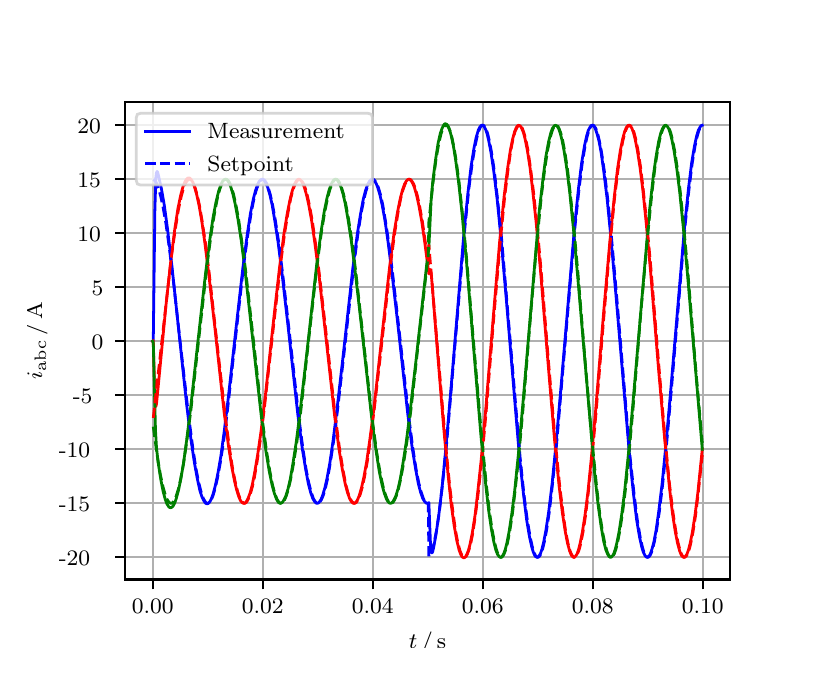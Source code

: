 \begingroup%
\makeatletter%
\begin{pgfpicture}%
\pgfpathrectangle{\pgfpointorigin}{\pgfqpoint{3.9in}{3.1in}}%
\pgfusepath{use as bounding box, clip}%
\begin{pgfscope}%
\pgfsetbuttcap%
\pgfsetmiterjoin%
\definecolor{currentfill}{rgb}{1.0,1.0,1.0}%
\pgfsetfillcolor{currentfill}%
\pgfsetlinewidth{0.0pt}%
\definecolor{currentstroke}{rgb}{1.0,1.0,1.0}%
\pgfsetstrokecolor{currentstroke}%
\pgfsetdash{}{0pt}%
\pgfpathmoveto{\pgfqpoint{0.0in}{0.0in}}%
\pgfpathlineto{\pgfqpoint{3.9in}{0.0in}}%
\pgfpathlineto{\pgfqpoint{3.9in}{3.1in}}%
\pgfpathlineto{\pgfqpoint{0.0in}{3.1in}}%
\pgfpathclose%
\pgfusepath{fill}%
\end{pgfscope}%
\begin{pgfscope}%
\pgfsetbuttcap%
\pgfsetmiterjoin%
\definecolor{currentfill}{rgb}{1.0,1.0,1.0}%
\pgfsetfillcolor{currentfill}%
\pgfsetlinewidth{0.0pt}%
\definecolor{currentstroke}{rgb}{0.0,0.0,0.0}%
\pgfsetstrokecolor{currentstroke}%
\pgfsetstrokeopacity{0.0}%
\pgfsetdash{}{0pt}%
\pgfpathmoveto{\pgfqpoint{0.487in}{0.341in}}%
\pgfpathlineto{\pgfqpoint{3.51in}{0.341in}}%
\pgfpathlineto{\pgfqpoint{3.51in}{2.728in}}%
\pgfpathlineto{\pgfqpoint{0.487in}{2.728in}}%
\pgfpathclose%
\pgfusepath{fill}%
\end{pgfscope}%
\begin{pgfscope}%
\pgfpathrectangle{\pgfqpoint{0.487in}{0.341in}}{\pgfqpoint{3.022in}{2.387in}}%
\pgfusepath{clip}%
\pgfsetrectcap%
\pgfsetroundjoin%
\pgfsetlinewidth{0.803pt}%
\definecolor{currentstroke}{rgb}{0.69,0.69,0.69}%
\pgfsetstrokecolor{currentstroke}%
\pgfsetdash{}{0pt}%
\pgfpathmoveto{\pgfqpoint{0.625in}{0.341in}}%
\pgfpathlineto{\pgfqpoint{0.625in}{2.728in}}%
\pgfusepath{stroke}%
\end{pgfscope}%
\begin{pgfscope}%
\pgfsetbuttcap%
\pgfsetroundjoin%
\definecolor{currentfill}{rgb}{0.0,0.0,0.0}%
\pgfsetfillcolor{currentfill}%
\pgfsetlinewidth{0.803pt}%
\definecolor{currentstroke}{rgb}{0.0,0.0,0.0}%
\pgfsetstrokecolor{currentstroke}%
\pgfsetdash{}{0pt}%
\pgfsys@defobject{currentmarker}{\pgfqpoint{0.0in}{-0.049in}}{\pgfqpoint{0.0in}{0.0in}}{%
\pgfpathmoveto{\pgfqpoint{0.0in}{0.0in}}%
\pgfpathlineto{\pgfqpoint{0.0in}{-0.049in}}%
\pgfusepath{stroke,fill}%
}%
\begin{pgfscope}%
\pgfsys@transformshift{0.625in}{0.341in}%
\pgfsys@useobject{currentmarker}{}%
\end{pgfscope}%
\end{pgfscope}%
\begin{pgfscope}%
\definecolor{textcolor}{rgb}{0.0,0.0,0.0}%
\pgfsetstrokecolor{textcolor}%
\pgfsetfillcolor{textcolor}%
\pgftext[x=0.625in,y=0.244in,,top]{\color{textcolor}\rmfamily\fontsize{8.0}{9.6}\selectfont 0.00}%
\end{pgfscope}%
\begin{pgfscope}%
\pgfpathrectangle{\pgfqpoint{0.487in}{0.341in}}{\pgfqpoint{3.022in}{2.387in}}%
\pgfusepath{clip}%
\pgfsetrectcap%
\pgfsetroundjoin%
\pgfsetlinewidth{0.803pt}%
\definecolor{currentstroke}{rgb}{0.69,0.69,0.69}%
\pgfsetstrokecolor{currentstroke}%
\pgfsetdash{}{0pt}%
\pgfpathmoveto{\pgfqpoint{1.175in}{0.341in}}%
\pgfpathlineto{\pgfqpoint{1.175in}{2.728in}}%
\pgfusepath{stroke}%
\end{pgfscope}%
\begin{pgfscope}%
\pgfsetbuttcap%
\pgfsetroundjoin%
\definecolor{currentfill}{rgb}{0.0,0.0,0.0}%
\pgfsetfillcolor{currentfill}%
\pgfsetlinewidth{0.803pt}%
\definecolor{currentstroke}{rgb}{0.0,0.0,0.0}%
\pgfsetstrokecolor{currentstroke}%
\pgfsetdash{}{0pt}%
\pgfsys@defobject{currentmarker}{\pgfqpoint{0.0in}{-0.049in}}{\pgfqpoint{0.0in}{0.0in}}{%
\pgfpathmoveto{\pgfqpoint{0.0in}{0.0in}}%
\pgfpathlineto{\pgfqpoint{0.0in}{-0.049in}}%
\pgfusepath{stroke,fill}%
}%
\begin{pgfscope}%
\pgfsys@transformshift{1.175in}{0.341in}%
\pgfsys@useobject{currentmarker}{}%
\end{pgfscope}%
\end{pgfscope}%
\begin{pgfscope}%
\definecolor{textcolor}{rgb}{0.0,0.0,0.0}%
\pgfsetstrokecolor{textcolor}%
\pgfsetfillcolor{textcolor}%
\pgftext[x=1.175in,y=0.244in,,top]{\color{textcolor}\rmfamily\fontsize{8.0}{9.6}\selectfont 0.02}%
\end{pgfscope}%
\begin{pgfscope}%
\pgfpathrectangle{\pgfqpoint{0.487in}{0.341in}}{\pgfqpoint{3.022in}{2.387in}}%
\pgfusepath{clip}%
\pgfsetrectcap%
\pgfsetroundjoin%
\pgfsetlinewidth{0.803pt}%
\definecolor{currentstroke}{rgb}{0.69,0.69,0.69}%
\pgfsetstrokecolor{currentstroke}%
\pgfsetdash{}{0pt}%
\pgfpathmoveto{\pgfqpoint{1.725in}{0.341in}}%
\pgfpathlineto{\pgfqpoint{1.725in}{2.728in}}%
\pgfusepath{stroke}%
\end{pgfscope}%
\begin{pgfscope}%
\pgfsetbuttcap%
\pgfsetroundjoin%
\definecolor{currentfill}{rgb}{0.0,0.0,0.0}%
\pgfsetfillcolor{currentfill}%
\pgfsetlinewidth{0.803pt}%
\definecolor{currentstroke}{rgb}{0.0,0.0,0.0}%
\pgfsetstrokecolor{currentstroke}%
\pgfsetdash{}{0pt}%
\pgfsys@defobject{currentmarker}{\pgfqpoint{0.0in}{-0.049in}}{\pgfqpoint{0.0in}{0.0in}}{%
\pgfpathmoveto{\pgfqpoint{0.0in}{0.0in}}%
\pgfpathlineto{\pgfqpoint{0.0in}{-0.049in}}%
\pgfusepath{stroke,fill}%
}%
\begin{pgfscope}%
\pgfsys@transformshift{1.725in}{0.341in}%
\pgfsys@useobject{currentmarker}{}%
\end{pgfscope}%
\end{pgfscope}%
\begin{pgfscope}%
\definecolor{textcolor}{rgb}{0.0,0.0,0.0}%
\pgfsetstrokecolor{textcolor}%
\pgfsetfillcolor{textcolor}%
\pgftext[x=1.725in,y=0.244in,,top]{\color{textcolor}\rmfamily\fontsize{8.0}{9.6}\selectfont 0.04}%
\end{pgfscope}%
\begin{pgfscope}%
\pgfpathrectangle{\pgfqpoint{0.487in}{0.341in}}{\pgfqpoint{3.022in}{2.387in}}%
\pgfusepath{clip}%
\pgfsetrectcap%
\pgfsetroundjoin%
\pgfsetlinewidth{0.803pt}%
\definecolor{currentstroke}{rgb}{0.69,0.69,0.69}%
\pgfsetstrokecolor{currentstroke}%
\pgfsetdash{}{0pt}%
\pgfpathmoveto{\pgfqpoint{2.275in}{0.341in}}%
\pgfpathlineto{\pgfqpoint{2.275in}{2.728in}}%
\pgfusepath{stroke}%
\end{pgfscope}%
\begin{pgfscope}%
\pgfsetbuttcap%
\pgfsetroundjoin%
\definecolor{currentfill}{rgb}{0.0,0.0,0.0}%
\pgfsetfillcolor{currentfill}%
\pgfsetlinewidth{0.803pt}%
\definecolor{currentstroke}{rgb}{0.0,0.0,0.0}%
\pgfsetstrokecolor{currentstroke}%
\pgfsetdash{}{0pt}%
\pgfsys@defobject{currentmarker}{\pgfqpoint{0.0in}{-0.049in}}{\pgfqpoint{0.0in}{0.0in}}{%
\pgfpathmoveto{\pgfqpoint{0.0in}{0.0in}}%
\pgfpathlineto{\pgfqpoint{0.0in}{-0.049in}}%
\pgfusepath{stroke,fill}%
}%
\begin{pgfscope}%
\pgfsys@transformshift{2.275in}{0.341in}%
\pgfsys@useobject{currentmarker}{}%
\end{pgfscope}%
\end{pgfscope}%
\begin{pgfscope}%
\definecolor{textcolor}{rgb}{0.0,0.0,0.0}%
\pgfsetstrokecolor{textcolor}%
\pgfsetfillcolor{textcolor}%
\pgftext[x=2.275in,y=0.244in,,top]{\color{textcolor}\rmfamily\fontsize{8.0}{9.6}\selectfont 0.06}%
\end{pgfscope}%
\begin{pgfscope}%
\pgfpathrectangle{\pgfqpoint{0.487in}{0.341in}}{\pgfqpoint{3.022in}{2.387in}}%
\pgfusepath{clip}%
\pgfsetrectcap%
\pgfsetroundjoin%
\pgfsetlinewidth{0.803pt}%
\definecolor{currentstroke}{rgb}{0.69,0.69,0.69}%
\pgfsetstrokecolor{currentstroke}%
\pgfsetdash{}{0pt}%
\pgfpathmoveto{\pgfqpoint{2.825in}{0.341in}}%
\pgfpathlineto{\pgfqpoint{2.825in}{2.728in}}%
\pgfusepath{stroke}%
\end{pgfscope}%
\begin{pgfscope}%
\pgfsetbuttcap%
\pgfsetroundjoin%
\definecolor{currentfill}{rgb}{0.0,0.0,0.0}%
\pgfsetfillcolor{currentfill}%
\pgfsetlinewidth{0.803pt}%
\definecolor{currentstroke}{rgb}{0.0,0.0,0.0}%
\pgfsetstrokecolor{currentstroke}%
\pgfsetdash{}{0pt}%
\pgfsys@defobject{currentmarker}{\pgfqpoint{0.0in}{-0.049in}}{\pgfqpoint{0.0in}{0.0in}}{%
\pgfpathmoveto{\pgfqpoint{0.0in}{0.0in}}%
\pgfpathlineto{\pgfqpoint{0.0in}{-0.049in}}%
\pgfusepath{stroke,fill}%
}%
\begin{pgfscope}%
\pgfsys@transformshift{2.825in}{0.341in}%
\pgfsys@useobject{currentmarker}{}%
\end{pgfscope}%
\end{pgfscope}%
\begin{pgfscope}%
\definecolor{textcolor}{rgb}{0.0,0.0,0.0}%
\pgfsetstrokecolor{textcolor}%
\pgfsetfillcolor{textcolor}%
\pgftext[x=2.825in,y=0.244in,,top]{\color{textcolor}\rmfamily\fontsize{8.0}{9.6}\selectfont 0.08}%
\end{pgfscope}%
\begin{pgfscope}%
\pgfpathrectangle{\pgfqpoint{0.487in}{0.341in}}{\pgfqpoint{3.022in}{2.387in}}%
\pgfusepath{clip}%
\pgfsetrectcap%
\pgfsetroundjoin%
\pgfsetlinewidth{0.803pt}%
\definecolor{currentstroke}{rgb}{0.69,0.69,0.69}%
\pgfsetstrokecolor{currentstroke}%
\pgfsetdash{}{0pt}%
\pgfpathmoveto{\pgfqpoint{3.375in}{0.341in}}%
\pgfpathlineto{\pgfqpoint{3.375in}{2.728in}}%
\pgfusepath{stroke}%
\end{pgfscope}%
\begin{pgfscope}%
\pgfsetbuttcap%
\pgfsetroundjoin%
\definecolor{currentfill}{rgb}{0.0,0.0,0.0}%
\pgfsetfillcolor{currentfill}%
\pgfsetlinewidth{0.803pt}%
\definecolor{currentstroke}{rgb}{0.0,0.0,0.0}%
\pgfsetstrokecolor{currentstroke}%
\pgfsetdash{}{0pt}%
\pgfsys@defobject{currentmarker}{\pgfqpoint{0.0in}{-0.049in}}{\pgfqpoint{0.0in}{0.0in}}{%
\pgfpathmoveto{\pgfqpoint{0.0in}{0.0in}}%
\pgfpathlineto{\pgfqpoint{0.0in}{-0.049in}}%
\pgfusepath{stroke,fill}%
}%
\begin{pgfscope}%
\pgfsys@transformshift{3.375in}{0.341in}%
\pgfsys@useobject{currentmarker}{}%
\end{pgfscope}%
\end{pgfscope}%
\begin{pgfscope}%
\definecolor{textcolor}{rgb}{0.0,0.0,0.0}%
\pgfsetstrokecolor{textcolor}%
\pgfsetfillcolor{textcolor}%
\pgftext[x=3.375in,y=0.244in,,top]{\color{textcolor}\rmfamily\fontsize{8.0}{9.6}\selectfont 0.10}%
\end{pgfscope}%
\begin{pgfscope}%
\definecolor{textcolor}{rgb}{0.0,0.0,0.0}%
\pgfsetstrokecolor{textcolor}%
\pgfsetfillcolor{textcolor}%
\pgftext[x=1.999in,y=0.081in,,top]{\color{textcolor}\rmfamily\fontsize{8.0}{9.6}\selectfont \(\displaystyle t\,/\,\mathrm{s}\)}%
\end{pgfscope}%
\begin{pgfscope}%
\pgfpathrectangle{\pgfqpoint{0.487in}{0.341in}}{\pgfqpoint{3.022in}{2.387in}}%
\pgfusepath{clip}%
\pgfsetrectcap%
\pgfsetroundjoin%
\pgfsetlinewidth{0.803pt}%
\definecolor{currentstroke}{rgb}{0.69,0.69,0.69}%
\pgfsetstrokecolor{currentstroke}%
\pgfsetdash{}{0pt}%
\pgfpathmoveto{\pgfqpoint{0.487in}{0.452in}}%
\pgfpathlineto{\pgfqpoint{3.51in}{0.452in}}%
\pgfusepath{stroke}%
\end{pgfscope}%
\begin{pgfscope}%
\pgfsetbuttcap%
\pgfsetroundjoin%
\definecolor{currentfill}{rgb}{0.0,0.0,0.0}%
\pgfsetfillcolor{currentfill}%
\pgfsetlinewidth{0.803pt}%
\definecolor{currentstroke}{rgb}{0.0,0.0,0.0}%
\pgfsetstrokecolor{currentstroke}%
\pgfsetdash{}{0pt}%
\pgfsys@defobject{currentmarker}{\pgfqpoint{-0.049in}{0.0in}}{\pgfqpoint{-0.0in}{0.0in}}{%
\pgfpathmoveto{\pgfqpoint{-0.0in}{0.0in}}%
\pgfpathlineto{\pgfqpoint{-0.049in}{0.0in}}%
\pgfusepath{stroke,fill}%
}%
\begin{pgfscope}%
\pgfsys@transformshift{0.487in}{0.452in}%
\pgfsys@useobject{currentmarker}{}%
\end{pgfscope}%
\end{pgfscope}%
\begin{pgfscope}%
\definecolor{textcolor}{rgb}{0.0,0.0,0.0}%
\pgfsetstrokecolor{textcolor}%
\pgfsetfillcolor{textcolor}%
\pgftext[x=0.156in, y=0.41in, left, base]{\color{textcolor}\rmfamily\fontsize{8.0}{9.6}\selectfont −20}%
\end{pgfscope}%
\begin{pgfscope}%
\pgfpathrectangle{\pgfqpoint{0.487in}{0.341in}}{\pgfqpoint{3.022in}{2.387in}}%
\pgfusepath{clip}%
\pgfsetrectcap%
\pgfsetroundjoin%
\pgfsetlinewidth{0.803pt}%
\definecolor{currentstroke}{rgb}{0.69,0.69,0.69}%
\pgfsetstrokecolor{currentstroke}%
\pgfsetdash{}{0pt}%
\pgfpathmoveto{\pgfqpoint{0.487in}{0.722in}}%
\pgfpathlineto{\pgfqpoint{3.51in}{0.722in}}%
\pgfusepath{stroke}%
\end{pgfscope}%
\begin{pgfscope}%
\pgfsetbuttcap%
\pgfsetroundjoin%
\definecolor{currentfill}{rgb}{0.0,0.0,0.0}%
\pgfsetfillcolor{currentfill}%
\pgfsetlinewidth{0.803pt}%
\definecolor{currentstroke}{rgb}{0.0,0.0,0.0}%
\pgfsetstrokecolor{currentstroke}%
\pgfsetdash{}{0pt}%
\pgfsys@defobject{currentmarker}{\pgfqpoint{-0.049in}{0.0in}}{\pgfqpoint{-0.0in}{0.0in}}{%
\pgfpathmoveto{\pgfqpoint{-0.0in}{0.0in}}%
\pgfpathlineto{\pgfqpoint{-0.049in}{0.0in}}%
\pgfusepath{stroke,fill}%
}%
\begin{pgfscope}%
\pgfsys@transformshift{0.487in}{0.722in}%
\pgfsys@useobject{currentmarker}{}%
\end{pgfscope}%
\end{pgfscope}%
\begin{pgfscope}%
\definecolor{textcolor}{rgb}{0.0,0.0,0.0}%
\pgfsetstrokecolor{textcolor}%
\pgfsetfillcolor{textcolor}%
\pgftext[x=0.156in, y=0.68in, left, base]{\color{textcolor}\rmfamily\fontsize{8.0}{9.6}\selectfont −15}%
\end{pgfscope}%
\begin{pgfscope}%
\pgfpathrectangle{\pgfqpoint{0.487in}{0.341in}}{\pgfqpoint{3.022in}{2.387in}}%
\pgfusepath{clip}%
\pgfsetrectcap%
\pgfsetroundjoin%
\pgfsetlinewidth{0.803pt}%
\definecolor{currentstroke}{rgb}{0.69,0.69,0.69}%
\pgfsetstrokecolor{currentstroke}%
\pgfsetdash{}{0pt}%
\pgfpathmoveto{\pgfqpoint{0.487in}{0.992in}}%
\pgfpathlineto{\pgfqpoint{3.51in}{0.992in}}%
\pgfusepath{stroke}%
\end{pgfscope}%
\begin{pgfscope}%
\pgfsetbuttcap%
\pgfsetroundjoin%
\definecolor{currentfill}{rgb}{0.0,0.0,0.0}%
\pgfsetfillcolor{currentfill}%
\pgfsetlinewidth{0.803pt}%
\definecolor{currentstroke}{rgb}{0.0,0.0,0.0}%
\pgfsetstrokecolor{currentstroke}%
\pgfsetdash{}{0pt}%
\pgfsys@defobject{currentmarker}{\pgfqpoint{-0.049in}{0.0in}}{\pgfqpoint{-0.0in}{0.0in}}{%
\pgfpathmoveto{\pgfqpoint{-0.0in}{0.0in}}%
\pgfpathlineto{\pgfqpoint{-0.049in}{0.0in}}%
\pgfusepath{stroke,fill}%
}%
\begin{pgfscope}%
\pgfsys@transformshift{0.487in}{0.992in}%
\pgfsys@useobject{currentmarker}{}%
\end{pgfscope}%
\end{pgfscope}%
\begin{pgfscope}%
\definecolor{textcolor}{rgb}{0.0,0.0,0.0}%
\pgfsetstrokecolor{textcolor}%
\pgfsetfillcolor{textcolor}%
\pgftext[x=0.156in, y=0.95in, left, base]{\color{textcolor}\rmfamily\fontsize{8.0}{9.6}\selectfont −10}%
\end{pgfscope}%
\begin{pgfscope}%
\pgfpathrectangle{\pgfqpoint{0.487in}{0.341in}}{\pgfqpoint{3.022in}{2.387in}}%
\pgfusepath{clip}%
\pgfsetrectcap%
\pgfsetroundjoin%
\pgfsetlinewidth{0.803pt}%
\definecolor{currentstroke}{rgb}{0.69,0.69,0.69}%
\pgfsetstrokecolor{currentstroke}%
\pgfsetdash{}{0pt}%
\pgfpathmoveto{\pgfqpoint{0.487in}{1.262in}}%
\pgfpathlineto{\pgfqpoint{3.51in}{1.262in}}%
\pgfusepath{stroke}%
\end{pgfscope}%
\begin{pgfscope}%
\pgfsetbuttcap%
\pgfsetroundjoin%
\definecolor{currentfill}{rgb}{0.0,0.0,0.0}%
\pgfsetfillcolor{currentfill}%
\pgfsetlinewidth{0.803pt}%
\definecolor{currentstroke}{rgb}{0.0,0.0,0.0}%
\pgfsetstrokecolor{currentstroke}%
\pgfsetdash{}{0pt}%
\pgfsys@defobject{currentmarker}{\pgfqpoint{-0.049in}{0.0in}}{\pgfqpoint{-0.0in}{0.0in}}{%
\pgfpathmoveto{\pgfqpoint{-0.0in}{0.0in}}%
\pgfpathlineto{\pgfqpoint{-0.049in}{0.0in}}%
\pgfusepath{stroke,fill}%
}%
\begin{pgfscope}%
\pgfsys@transformshift{0.487in}{1.262in}%
\pgfsys@useobject{currentmarker}{}%
\end{pgfscope}%
\end{pgfscope}%
\begin{pgfscope}%
\definecolor{textcolor}{rgb}{0.0,0.0,0.0}%
\pgfsetstrokecolor{textcolor}%
\pgfsetfillcolor{textcolor}%
\pgftext[x=0.226in, y=1.22in, left, base]{\color{textcolor}\rmfamily\fontsize{8.0}{9.6}\selectfont −5}%
\end{pgfscope}%
\begin{pgfscope}%
\pgfpathrectangle{\pgfqpoint{0.487in}{0.341in}}{\pgfqpoint{3.022in}{2.387in}}%
\pgfusepath{clip}%
\pgfsetrectcap%
\pgfsetroundjoin%
\pgfsetlinewidth{0.803pt}%
\definecolor{currentstroke}{rgb}{0.69,0.69,0.69}%
\pgfsetstrokecolor{currentstroke}%
\pgfsetdash{}{0pt}%
\pgfpathmoveto{\pgfqpoint{0.487in}{1.532in}}%
\pgfpathlineto{\pgfqpoint{3.51in}{1.532in}}%
\pgfusepath{stroke}%
\end{pgfscope}%
\begin{pgfscope}%
\pgfsetbuttcap%
\pgfsetroundjoin%
\definecolor{currentfill}{rgb}{0.0,0.0,0.0}%
\pgfsetfillcolor{currentfill}%
\pgfsetlinewidth{0.803pt}%
\definecolor{currentstroke}{rgb}{0.0,0.0,0.0}%
\pgfsetstrokecolor{currentstroke}%
\pgfsetdash{}{0pt}%
\pgfsys@defobject{currentmarker}{\pgfqpoint{-0.049in}{0.0in}}{\pgfqpoint{-0.0in}{0.0in}}{%
\pgfpathmoveto{\pgfqpoint{-0.0in}{0.0in}}%
\pgfpathlineto{\pgfqpoint{-0.049in}{0.0in}}%
\pgfusepath{stroke,fill}%
}%
\begin{pgfscope}%
\pgfsys@transformshift{0.487in}{1.532in}%
\pgfsys@useobject{currentmarker}{}%
\end{pgfscope}%
\end{pgfscope}%
\begin{pgfscope}%
\definecolor{textcolor}{rgb}{0.0,0.0,0.0}%
\pgfsetstrokecolor{textcolor}%
\pgfsetfillcolor{textcolor}%
\pgftext[x=0.32in, y=1.49in, left, base]{\color{textcolor}\rmfamily\fontsize{8.0}{9.6}\selectfont 0}%
\end{pgfscope}%
\begin{pgfscope}%
\pgfpathrectangle{\pgfqpoint{0.487in}{0.341in}}{\pgfqpoint{3.022in}{2.387in}}%
\pgfusepath{clip}%
\pgfsetrectcap%
\pgfsetroundjoin%
\pgfsetlinewidth{0.803pt}%
\definecolor{currentstroke}{rgb}{0.69,0.69,0.69}%
\pgfsetstrokecolor{currentstroke}%
\pgfsetdash{}{0pt}%
\pgfpathmoveto{\pgfqpoint{0.487in}{1.802in}}%
\pgfpathlineto{\pgfqpoint{3.51in}{1.802in}}%
\pgfusepath{stroke}%
\end{pgfscope}%
\begin{pgfscope}%
\pgfsetbuttcap%
\pgfsetroundjoin%
\definecolor{currentfill}{rgb}{0.0,0.0,0.0}%
\pgfsetfillcolor{currentfill}%
\pgfsetlinewidth{0.803pt}%
\definecolor{currentstroke}{rgb}{0.0,0.0,0.0}%
\pgfsetstrokecolor{currentstroke}%
\pgfsetdash{}{0pt}%
\pgfsys@defobject{currentmarker}{\pgfqpoint{-0.049in}{0.0in}}{\pgfqpoint{-0.0in}{0.0in}}{%
\pgfpathmoveto{\pgfqpoint{-0.0in}{0.0in}}%
\pgfpathlineto{\pgfqpoint{-0.049in}{0.0in}}%
\pgfusepath{stroke,fill}%
}%
\begin{pgfscope}%
\pgfsys@transformshift{0.487in}{1.802in}%
\pgfsys@useobject{currentmarker}{}%
\end{pgfscope}%
\end{pgfscope}%
\begin{pgfscope}%
\definecolor{textcolor}{rgb}{0.0,0.0,0.0}%
\pgfsetstrokecolor{textcolor}%
\pgfsetfillcolor{textcolor}%
\pgftext[x=0.32in, y=1.76in, left, base]{\color{textcolor}\rmfamily\fontsize{8.0}{9.6}\selectfont 5}%
\end{pgfscope}%
\begin{pgfscope}%
\pgfpathrectangle{\pgfqpoint{0.487in}{0.341in}}{\pgfqpoint{3.022in}{2.387in}}%
\pgfusepath{clip}%
\pgfsetrectcap%
\pgfsetroundjoin%
\pgfsetlinewidth{0.803pt}%
\definecolor{currentstroke}{rgb}{0.69,0.69,0.69}%
\pgfsetstrokecolor{currentstroke}%
\pgfsetdash{}{0pt}%
\pgfpathmoveto{\pgfqpoint{0.487in}{2.072in}}%
\pgfpathlineto{\pgfqpoint{3.51in}{2.072in}}%
\pgfusepath{stroke}%
\end{pgfscope}%
\begin{pgfscope}%
\pgfsetbuttcap%
\pgfsetroundjoin%
\definecolor{currentfill}{rgb}{0.0,0.0,0.0}%
\pgfsetfillcolor{currentfill}%
\pgfsetlinewidth{0.803pt}%
\definecolor{currentstroke}{rgb}{0.0,0.0,0.0}%
\pgfsetstrokecolor{currentstroke}%
\pgfsetdash{}{0pt}%
\pgfsys@defobject{currentmarker}{\pgfqpoint{-0.049in}{0.0in}}{\pgfqpoint{-0.0in}{0.0in}}{%
\pgfpathmoveto{\pgfqpoint{-0.0in}{0.0in}}%
\pgfpathlineto{\pgfqpoint{-0.049in}{0.0in}}%
\pgfusepath{stroke,fill}%
}%
\begin{pgfscope}%
\pgfsys@transformshift{0.487in}{2.072in}%
\pgfsys@useobject{currentmarker}{}%
\end{pgfscope}%
\end{pgfscope}%
\begin{pgfscope}%
\definecolor{textcolor}{rgb}{0.0,0.0,0.0}%
\pgfsetstrokecolor{textcolor}%
\pgfsetfillcolor{textcolor}%
\pgftext[x=0.249in, y=2.03in, left, base]{\color{textcolor}\rmfamily\fontsize{8.0}{9.6}\selectfont 10}%
\end{pgfscope}%
\begin{pgfscope}%
\pgfpathrectangle{\pgfqpoint{0.487in}{0.341in}}{\pgfqpoint{3.022in}{2.387in}}%
\pgfusepath{clip}%
\pgfsetrectcap%
\pgfsetroundjoin%
\pgfsetlinewidth{0.803pt}%
\definecolor{currentstroke}{rgb}{0.69,0.69,0.69}%
\pgfsetstrokecolor{currentstroke}%
\pgfsetdash{}{0pt}%
\pgfpathmoveto{\pgfqpoint{0.487in}{2.342in}}%
\pgfpathlineto{\pgfqpoint{3.51in}{2.342in}}%
\pgfusepath{stroke}%
\end{pgfscope}%
\begin{pgfscope}%
\pgfsetbuttcap%
\pgfsetroundjoin%
\definecolor{currentfill}{rgb}{0.0,0.0,0.0}%
\pgfsetfillcolor{currentfill}%
\pgfsetlinewidth{0.803pt}%
\definecolor{currentstroke}{rgb}{0.0,0.0,0.0}%
\pgfsetstrokecolor{currentstroke}%
\pgfsetdash{}{0pt}%
\pgfsys@defobject{currentmarker}{\pgfqpoint{-0.049in}{0.0in}}{\pgfqpoint{-0.0in}{0.0in}}{%
\pgfpathmoveto{\pgfqpoint{-0.0in}{0.0in}}%
\pgfpathlineto{\pgfqpoint{-0.049in}{0.0in}}%
\pgfusepath{stroke,fill}%
}%
\begin{pgfscope}%
\pgfsys@transformshift{0.487in}{2.342in}%
\pgfsys@useobject{currentmarker}{}%
\end{pgfscope}%
\end{pgfscope}%
\begin{pgfscope}%
\definecolor{textcolor}{rgb}{0.0,0.0,0.0}%
\pgfsetstrokecolor{textcolor}%
\pgfsetfillcolor{textcolor}%
\pgftext[x=0.249in, y=2.3in, left, base]{\color{textcolor}\rmfamily\fontsize{8.0}{9.6}\selectfont 15}%
\end{pgfscope}%
\begin{pgfscope}%
\pgfpathrectangle{\pgfqpoint{0.487in}{0.341in}}{\pgfqpoint{3.022in}{2.387in}}%
\pgfusepath{clip}%
\pgfsetrectcap%
\pgfsetroundjoin%
\pgfsetlinewidth{0.803pt}%
\definecolor{currentstroke}{rgb}{0.69,0.69,0.69}%
\pgfsetstrokecolor{currentstroke}%
\pgfsetdash{}{0pt}%
\pgfpathmoveto{\pgfqpoint{0.487in}{2.612in}}%
\pgfpathlineto{\pgfqpoint{3.51in}{2.612in}}%
\pgfusepath{stroke}%
\end{pgfscope}%
\begin{pgfscope}%
\pgfsetbuttcap%
\pgfsetroundjoin%
\definecolor{currentfill}{rgb}{0.0,0.0,0.0}%
\pgfsetfillcolor{currentfill}%
\pgfsetlinewidth{0.803pt}%
\definecolor{currentstroke}{rgb}{0.0,0.0,0.0}%
\pgfsetstrokecolor{currentstroke}%
\pgfsetdash{}{0pt}%
\pgfsys@defobject{currentmarker}{\pgfqpoint{-0.049in}{0.0in}}{\pgfqpoint{-0.0in}{0.0in}}{%
\pgfpathmoveto{\pgfqpoint{-0.0in}{0.0in}}%
\pgfpathlineto{\pgfqpoint{-0.049in}{0.0in}}%
\pgfusepath{stroke,fill}%
}%
\begin{pgfscope}%
\pgfsys@transformshift{0.487in}{2.612in}%
\pgfsys@useobject{currentmarker}{}%
\end{pgfscope}%
\end{pgfscope}%
\begin{pgfscope}%
\definecolor{textcolor}{rgb}{0.0,0.0,0.0}%
\pgfsetstrokecolor{textcolor}%
\pgfsetfillcolor{textcolor}%
\pgftext[x=0.249in, y=2.57in, left, base]{\color{textcolor}\rmfamily\fontsize{8.0}{9.6}\selectfont 20}%
\end{pgfscope}%
\begin{pgfscope}%
\definecolor{textcolor}{rgb}{0.0,0.0,0.0}%
\pgfsetstrokecolor{textcolor}%
\pgfsetfillcolor{textcolor}%
\pgftext[x=0.1in,y=1.534in,,bottom,rotate=90.0]{\color{textcolor}\rmfamily\fontsize{8.0}{9.6}\selectfont \(\displaystyle i_{\mathrm{abc}}\,/\,\mathrm{A}\)}%
\end{pgfscope}%
\begin{pgfscope}%
\pgfpathrectangle{\pgfqpoint{0.487in}{0.341in}}{\pgfqpoint{3.022in}{2.387in}}%
\pgfusepath{clip}%
\pgfsetrectcap%
\pgfsetroundjoin%
\pgfsetlinewidth{1.004pt}%
\definecolor{currentstroke}{rgb}{0.0,0.0,1.0}%
\pgfsetstrokecolor{currentstroke}%
\pgfsetdash{}{0pt}%
\pgfpathmoveto{\pgfqpoint{0.625in}{1.532in}}%
\pgfpathlineto{\pgfqpoint{0.628in}{1.535in}}%
\pgfpathlineto{\pgfqpoint{0.636in}{2.19in}}%
\pgfpathlineto{\pgfqpoint{0.641in}{2.352in}}%
\pgfpathlineto{\pgfqpoint{0.644in}{2.375in}}%
\pgfpathlineto{\pgfqpoint{0.647in}{2.381in}}%
\pgfpathlineto{\pgfqpoint{0.65in}{2.377in}}%
\pgfpathlineto{\pgfqpoint{0.655in}{2.357in}}%
\pgfpathlineto{\pgfqpoint{0.669in}{2.293in}}%
\pgfpathlineto{\pgfqpoint{0.683in}{2.213in}}%
\pgfpathlineto{\pgfqpoint{0.699in}{2.095in}}%
\pgfpathlineto{\pgfqpoint{0.721in}{1.91in}}%
\pgfpathlineto{\pgfqpoint{0.754in}{1.599in}}%
\pgfpathlineto{\pgfqpoint{0.795in}{1.214in}}%
\pgfpathlineto{\pgfqpoint{0.817in}{1.036in}}%
\pgfpathlineto{\pgfqpoint{0.834in}{0.923in}}%
\pgfpathlineto{\pgfqpoint{0.848in}{0.846in}}%
\pgfpathlineto{\pgfqpoint{0.861in}{0.786in}}%
\pgfpathlineto{\pgfqpoint{0.872in}{0.752in}}%
\pgfpathlineto{\pgfqpoint{0.881in}{0.734in}}%
\pgfpathlineto{\pgfqpoint{0.889in}{0.723in}}%
\pgfpathlineto{\pgfqpoint{0.894in}{0.72in}}%
\pgfpathlineto{\pgfqpoint{0.9in}{0.72in}}%
\pgfpathlineto{\pgfqpoint{0.905in}{0.724in}}%
\pgfpathlineto{\pgfqpoint{0.911in}{0.73in}}%
\pgfpathlineto{\pgfqpoint{0.919in}{0.746in}}%
\pgfpathlineto{\pgfqpoint{0.927in}{0.768in}}%
\pgfpathlineto{\pgfqpoint{0.938in}{0.809in}}%
\pgfpathlineto{\pgfqpoint{0.952in}{0.876in}}%
\pgfpathlineto{\pgfqpoint{0.966in}{0.958in}}%
\pgfpathlineto{\pgfqpoint{0.982in}{1.076in}}%
\pgfpathlineto{\pgfqpoint{1.004in}{1.257in}}%
\pgfpathlineto{\pgfqpoint{1.043in}{1.608in}}%
\pgfpathlineto{\pgfqpoint{1.076in}{1.899in}}%
\pgfpathlineto{\pgfqpoint{1.098in}{2.067in}}%
\pgfpathlineto{\pgfqpoint{1.114in}{2.172in}}%
\pgfpathlineto{\pgfqpoint{1.128in}{2.242in}}%
\pgfpathlineto{\pgfqpoint{1.139in}{2.285in}}%
\pgfpathlineto{\pgfqpoint{1.15in}{2.316in}}%
\pgfpathlineto{\pgfqpoint{1.158in}{2.332in}}%
\pgfpathlineto{\pgfqpoint{1.167in}{2.34in}}%
\pgfpathlineto{\pgfqpoint{1.172in}{2.342in}}%
\pgfpathlineto{\pgfqpoint{1.178in}{2.34in}}%
\pgfpathlineto{\pgfqpoint{1.183in}{2.336in}}%
\pgfpathlineto{\pgfqpoint{1.191in}{2.322in}}%
\pgfpathlineto{\pgfqpoint{1.2in}{2.302in}}%
\pgfpathlineto{\pgfqpoint{1.211in}{2.265in}}%
\pgfpathlineto{\pgfqpoint{1.222in}{2.216in}}%
\pgfpathlineto{\pgfqpoint{1.235in}{2.139in}}%
\pgfpathlineto{\pgfqpoint{1.252in}{2.028in}}%
\pgfpathlineto{\pgfqpoint{1.271in}{1.877in}}%
\pgfpathlineto{\pgfqpoint{1.299in}{1.633in}}%
\pgfpathlineto{\pgfqpoint{1.351in}{1.164in}}%
\pgfpathlineto{\pgfqpoint{1.373in}{0.996in}}%
\pgfpathlineto{\pgfqpoint{1.39in}{0.892in}}%
\pgfpathlineto{\pgfqpoint{1.403in}{0.822in}}%
\pgfpathlineto{\pgfqpoint{1.414in}{0.779in}}%
\pgfpathlineto{\pgfqpoint{1.425in}{0.747in}}%
\pgfpathlineto{\pgfqpoint{1.434in}{0.732in}}%
\pgfpathlineto{\pgfqpoint{1.442in}{0.723in}}%
\pgfpathlineto{\pgfqpoint{1.447in}{0.722in}}%
\pgfpathlineto{\pgfqpoint{1.453in}{0.723in}}%
\pgfpathlineto{\pgfqpoint{1.458in}{0.728in}}%
\pgfpathlineto{\pgfqpoint{1.467in}{0.741in}}%
\pgfpathlineto{\pgfqpoint{1.475in}{0.762in}}%
\pgfpathlineto{\pgfqpoint{1.486in}{0.799in}}%
\pgfpathlineto{\pgfqpoint{1.497in}{0.848in}}%
\pgfpathlineto{\pgfqpoint{1.511in}{0.924in}}%
\pgfpathlineto{\pgfqpoint{1.527in}{1.035in}}%
\pgfpathlineto{\pgfqpoint{1.546in}{1.187in}}%
\pgfpathlineto{\pgfqpoint{1.574in}{1.43in}}%
\pgfpathlineto{\pgfqpoint{1.626in}{1.899in}}%
\pgfpathlineto{\pgfqpoint{1.648in}{2.067in}}%
\pgfpathlineto{\pgfqpoint{1.665in}{2.172in}}%
\pgfpathlineto{\pgfqpoint{1.678in}{2.242in}}%
\pgfpathlineto{\pgfqpoint{1.689in}{2.285in}}%
\pgfpathlineto{\pgfqpoint{1.7in}{2.316in}}%
\pgfpathlineto{\pgfqpoint{1.709in}{2.332in}}%
\pgfpathlineto{\pgfqpoint{1.717in}{2.34in}}%
\pgfpathlineto{\pgfqpoint{1.722in}{2.342in}}%
\pgfpathlineto{\pgfqpoint{1.728in}{2.34in}}%
\pgfpathlineto{\pgfqpoint{1.733in}{2.335in}}%
\pgfpathlineto{\pgfqpoint{1.742in}{2.322in}}%
\pgfpathlineto{\pgfqpoint{1.75in}{2.302in}}%
\pgfpathlineto{\pgfqpoint{1.761in}{2.265in}}%
\pgfpathlineto{\pgfqpoint{1.772in}{2.216in}}%
\pgfpathlineto{\pgfqpoint{1.786in}{2.139in}}%
\pgfpathlineto{\pgfqpoint{1.802in}{2.028in}}%
\pgfpathlineto{\pgfqpoint{1.821in}{1.877in}}%
\pgfpathlineto{\pgfqpoint{1.849in}{1.633in}}%
\pgfpathlineto{\pgfqpoint{1.901in}{1.164in}}%
\pgfpathlineto{\pgfqpoint{1.923in}{0.996in}}%
\pgfpathlineto{\pgfqpoint{1.94in}{0.892in}}%
\pgfpathlineto{\pgfqpoint{1.953in}{0.822in}}%
\pgfpathlineto{\pgfqpoint{1.964in}{0.779in}}%
\pgfpathlineto{\pgfqpoint{1.975in}{0.747in}}%
\pgfpathlineto{\pgfqpoint{1.984in}{0.732in}}%
\pgfpathlineto{\pgfqpoint{1.992in}{0.723in}}%
\pgfpathlineto{\pgfqpoint{1.997in}{0.722in}}%
\pgfpathlineto{\pgfqpoint{2.003in}{0.723in}}%
\pgfpathlineto{\pgfqpoint{2.006in}{0.725in}}%
\pgfpathlineto{\pgfqpoint{2.014in}{0.518in}}%
\pgfpathlineto{\pgfqpoint{2.017in}{0.488in}}%
\pgfpathlineto{\pgfqpoint{2.019in}{0.475in}}%
\pgfpathlineto{\pgfqpoint{2.022in}{0.474in}}%
\pgfpathlineto{\pgfqpoint{2.025in}{0.48in}}%
\pgfpathlineto{\pgfqpoint{2.03in}{0.502in}}%
\pgfpathlineto{\pgfqpoint{2.041in}{0.563in}}%
\pgfpathlineto{\pgfqpoint{2.055in}{0.658in}}%
\pgfpathlineto{\pgfqpoint{2.072in}{0.801in}}%
\pgfpathlineto{\pgfqpoint{2.091in}{0.999in}}%
\pgfpathlineto{\pgfqpoint{2.116in}{1.288in}}%
\pgfpathlineto{\pgfqpoint{2.182in}{2.081in}}%
\pgfpathlineto{\pgfqpoint{2.201in}{2.271in}}%
\pgfpathlineto{\pgfqpoint{2.217in}{2.406in}}%
\pgfpathlineto{\pgfqpoint{2.231in}{2.495in}}%
\pgfpathlineto{\pgfqpoint{2.242in}{2.549in}}%
\pgfpathlineto{\pgfqpoint{2.253in}{2.587in}}%
\pgfpathlineto{\pgfqpoint{2.261in}{2.604in}}%
\pgfpathlineto{\pgfqpoint{2.267in}{2.61in}}%
\pgfpathlineto{\pgfqpoint{2.272in}{2.613in}}%
\pgfpathlineto{\pgfqpoint{2.278in}{2.61in}}%
\pgfpathlineto{\pgfqpoint{2.283in}{2.604in}}%
\pgfpathlineto{\pgfqpoint{2.289in}{2.593in}}%
\pgfpathlineto{\pgfqpoint{2.297in}{2.57in}}%
\pgfpathlineto{\pgfqpoint{2.305in}{2.536in}}%
\pgfpathlineto{\pgfqpoint{2.316in}{2.479in}}%
\pgfpathlineto{\pgfqpoint{2.33in}{2.385in}}%
\pgfpathlineto{\pgfqpoint{2.347in}{2.246in}}%
\pgfpathlineto{\pgfqpoint{2.366in}{2.053in}}%
\pgfpathlineto{\pgfqpoint{2.391in}{1.767in}}%
\pgfpathlineto{\pgfqpoint{2.459in}{0.953in}}%
\pgfpathlineto{\pgfqpoint{2.479in}{0.768in}}%
\pgfpathlineto{\pgfqpoint{2.495in}{0.638in}}%
\pgfpathlineto{\pgfqpoint{2.509in}{0.555in}}%
\pgfpathlineto{\pgfqpoint{2.52in}{0.505in}}%
\pgfpathlineto{\pgfqpoint{2.528in}{0.478in}}%
\pgfpathlineto{\pgfqpoint{2.536in}{0.46in}}%
\pgfpathlineto{\pgfqpoint{2.542in}{0.454in}}%
\pgfpathlineto{\pgfqpoint{2.547in}{0.452in}}%
\pgfpathlineto{\pgfqpoint{2.553in}{0.454in}}%
\pgfpathlineto{\pgfqpoint{2.558in}{0.46in}}%
\pgfpathlineto{\pgfqpoint{2.564in}{0.471in}}%
\pgfpathlineto{\pgfqpoint{2.572in}{0.495in}}%
\pgfpathlineto{\pgfqpoint{2.58in}{0.528in}}%
\pgfpathlineto{\pgfqpoint{2.591in}{0.586in}}%
\pgfpathlineto{\pgfqpoint{2.605in}{0.679in}}%
\pgfpathlineto{\pgfqpoint{2.622in}{0.818in}}%
\pgfpathlineto{\pgfqpoint{2.641in}{1.011in}}%
\pgfpathlineto{\pgfqpoint{2.666in}{1.296in}}%
\pgfpathlineto{\pgfqpoint{2.735in}{2.11in}}%
\pgfpathlineto{\pgfqpoint{2.754in}{2.296in}}%
\pgfpathlineto{\pgfqpoint{2.77in}{2.425in}}%
\pgfpathlineto{\pgfqpoint{2.784in}{2.509in}}%
\pgfpathlineto{\pgfqpoint{2.795in}{2.559in}}%
\pgfpathlineto{\pgfqpoint{2.803in}{2.586in}}%
\pgfpathlineto{\pgfqpoint{2.812in}{2.603in}}%
\pgfpathlineto{\pgfqpoint{2.817in}{2.61in}}%
\pgfpathlineto{\pgfqpoint{2.823in}{2.612in}}%
\pgfpathlineto{\pgfqpoint{2.828in}{2.61in}}%
\pgfpathlineto{\pgfqpoint{2.834in}{2.603in}}%
\pgfpathlineto{\pgfqpoint{2.839in}{2.593in}}%
\pgfpathlineto{\pgfqpoint{2.847in}{2.569in}}%
\pgfpathlineto{\pgfqpoint{2.856in}{2.536in}}%
\pgfpathlineto{\pgfqpoint{2.867in}{2.478in}}%
\pgfpathlineto{\pgfqpoint{2.88in}{2.385in}}%
\pgfpathlineto{\pgfqpoint{2.897in}{2.246in}}%
\pgfpathlineto{\pgfqpoint{2.916in}{2.052in}}%
\pgfpathlineto{\pgfqpoint{2.941in}{1.767in}}%
\pgfpathlineto{\pgfqpoint{3.01in}{0.953in}}%
\pgfpathlineto{\pgfqpoint{3.029in}{0.768in}}%
\pgfpathlineto{\pgfqpoint{3.045in}{0.638in}}%
\pgfpathlineto{\pgfqpoint{3.059in}{0.555in}}%
\pgfpathlineto{\pgfqpoint{3.07in}{0.505in}}%
\pgfpathlineto{\pgfqpoint{3.078in}{0.478in}}%
\pgfpathlineto{\pgfqpoint{3.087in}{0.46in}}%
\pgfpathlineto{\pgfqpoint{3.092in}{0.454in}}%
\pgfpathlineto{\pgfqpoint{3.098in}{0.452in}}%
\pgfpathlineto{\pgfqpoint{3.103in}{0.454in}}%
\pgfpathlineto{\pgfqpoint{3.109in}{0.46in}}%
\pgfpathlineto{\pgfqpoint{3.114in}{0.471in}}%
\pgfpathlineto{\pgfqpoint{3.122in}{0.495in}}%
\pgfpathlineto{\pgfqpoint{3.131in}{0.528in}}%
\pgfpathlineto{\pgfqpoint{3.142in}{0.586in}}%
\pgfpathlineto{\pgfqpoint{3.155in}{0.679in}}%
\pgfpathlineto{\pgfqpoint{3.172in}{0.818in}}%
\pgfpathlineto{\pgfqpoint{3.191in}{1.011in}}%
\pgfpathlineto{\pgfqpoint{3.216in}{1.296in}}%
\pgfpathlineto{\pgfqpoint{3.285in}{2.11in}}%
\pgfpathlineto{\pgfqpoint{3.304in}{2.296in}}%
\pgfpathlineto{\pgfqpoint{3.32in}{2.425in}}%
\pgfpathlineto{\pgfqpoint{3.334in}{2.509in}}%
\pgfpathlineto{\pgfqpoint{3.345in}{2.559in}}%
\pgfpathlineto{\pgfqpoint{3.353in}{2.586in}}%
\pgfpathlineto{\pgfqpoint{3.362in}{2.603in}}%
\pgfpathlineto{\pgfqpoint{3.367in}{2.61in}}%
\pgfpathlineto{\pgfqpoint{3.373in}{2.612in}}%
\pgfpathlineto{\pgfqpoint{3.373in}{2.612in}}%
\pgfusepath{stroke}%
\end{pgfscope}%
\begin{pgfscope}%
\pgfpathrectangle{\pgfqpoint{0.487in}{0.341in}}{\pgfqpoint{3.022in}{2.387in}}%
\pgfusepath{clip}%
\pgfsetrectcap%
\pgfsetroundjoin%
\pgfsetlinewidth{1.004pt}%
\definecolor{currentstroke}{rgb}{1.0,0.0,0.0}%
\pgfsetstrokecolor{currentstroke}%
\pgfsetdash{}{0pt}%
\pgfpathmoveto{\pgfqpoint{0.625in}{1.532in}}%
\pgfpathlineto{\pgfqpoint{0.628in}{1.536in}}%
\pgfpathlineto{\pgfqpoint{0.636in}{1.243in}}%
\pgfpathlineto{\pgfqpoint{0.639in}{1.211in}}%
\pgfpathlineto{\pgfqpoint{0.641in}{1.206in}}%
\pgfpathlineto{\pgfqpoint{0.644in}{1.219in}}%
\pgfpathlineto{\pgfqpoint{0.652in}{1.299in}}%
\pgfpathlineto{\pgfqpoint{0.691in}{1.707in}}%
\pgfpathlineto{\pgfqpoint{0.716in}{1.937in}}%
\pgfpathlineto{\pgfqpoint{0.735in}{2.089in}}%
\pgfpathlineto{\pgfqpoint{0.751in}{2.194in}}%
\pgfpathlineto{\pgfqpoint{0.765in}{2.262in}}%
\pgfpathlineto{\pgfqpoint{0.776in}{2.303in}}%
\pgfpathlineto{\pgfqpoint{0.787in}{2.331in}}%
\pgfpathlineto{\pgfqpoint{0.795in}{2.343in}}%
\pgfpathlineto{\pgfqpoint{0.801in}{2.348in}}%
\pgfpathlineto{\pgfqpoint{0.806in}{2.349in}}%
\pgfpathlineto{\pgfqpoint{0.812in}{2.347in}}%
\pgfpathlineto{\pgfqpoint{0.817in}{2.341in}}%
\pgfpathlineto{\pgfqpoint{0.826in}{2.327in}}%
\pgfpathlineto{\pgfqpoint{0.834in}{2.305in}}%
\pgfpathlineto{\pgfqpoint{0.845in}{2.266in}}%
\pgfpathlineto{\pgfqpoint{0.856in}{2.216in}}%
\pgfpathlineto{\pgfqpoint{0.87in}{2.137in}}%
\pgfpathlineto{\pgfqpoint{0.886in}{2.024in}}%
\pgfpathlineto{\pgfqpoint{0.905in}{1.871in}}%
\pgfpathlineto{\pgfqpoint{0.936in}{1.6in}}%
\pgfpathlineto{\pgfqpoint{0.982in}{1.179in}}%
\pgfpathlineto{\pgfqpoint{1.004in}{1.009in}}%
\pgfpathlineto{\pgfqpoint{1.021in}{0.902in}}%
\pgfpathlineto{\pgfqpoint{1.035in}{0.83in}}%
\pgfpathlineto{\pgfqpoint{1.046in}{0.785in}}%
\pgfpathlineto{\pgfqpoint{1.057in}{0.751in}}%
\pgfpathlineto{\pgfqpoint{1.065in}{0.734in}}%
\pgfpathlineto{\pgfqpoint{1.073in}{0.725in}}%
\pgfpathlineto{\pgfqpoint{1.079in}{0.722in}}%
\pgfpathlineto{\pgfqpoint{1.084in}{0.722in}}%
\pgfpathlineto{\pgfqpoint{1.09in}{0.726in}}%
\pgfpathlineto{\pgfqpoint{1.095in}{0.733in}}%
\pgfpathlineto{\pgfqpoint{1.103in}{0.749in}}%
\pgfpathlineto{\pgfqpoint{1.112in}{0.773in}}%
\pgfpathlineto{\pgfqpoint{1.123in}{0.814in}}%
\pgfpathlineto{\pgfqpoint{1.136in}{0.882in}}%
\pgfpathlineto{\pgfqpoint{1.15in}{0.965in}}%
\pgfpathlineto{\pgfqpoint{1.167in}{1.083in}}%
\pgfpathlineto{\pgfqpoint{1.189in}{1.265in}}%
\pgfpathlineto{\pgfqpoint{1.23in}{1.642in}}%
\pgfpathlineto{\pgfqpoint{1.26in}{1.907in}}%
\pgfpathlineto{\pgfqpoint{1.282in}{2.074in}}%
\pgfpathlineto{\pgfqpoint{1.299in}{2.177in}}%
\pgfpathlineto{\pgfqpoint{1.313in}{2.246in}}%
\pgfpathlineto{\pgfqpoint{1.324in}{2.288in}}%
\pgfpathlineto{\pgfqpoint{1.335in}{2.319in}}%
\pgfpathlineto{\pgfqpoint{1.343in}{2.333in}}%
\pgfpathlineto{\pgfqpoint{1.351in}{2.341in}}%
\pgfpathlineto{\pgfqpoint{1.357in}{2.342in}}%
\pgfpathlineto{\pgfqpoint{1.362in}{2.34in}}%
\pgfpathlineto{\pgfqpoint{1.368in}{2.334in}}%
\pgfpathlineto{\pgfqpoint{1.376in}{2.32in}}%
\pgfpathlineto{\pgfqpoint{1.384in}{2.3in}}%
\pgfpathlineto{\pgfqpoint{1.395in}{2.261in}}%
\pgfpathlineto{\pgfqpoint{1.406in}{2.211in}}%
\pgfpathlineto{\pgfqpoint{1.42in}{2.134in}}%
\pgfpathlineto{\pgfqpoint{1.436in}{2.022in}}%
\pgfpathlineto{\pgfqpoint{1.456in}{1.869in}}%
\pgfpathlineto{\pgfqpoint{1.483in}{1.625in}}%
\pgfpathlineto{\pgfqpoint{1.535in}{1.157in}}%
\pgfpathlineto{\pgfqpoint{1.557in}{0.99in}}%
\pgfpathlineto{\pgfqpoint{1.574in}{0.887in}}%
\pgfpathlineto{\pgfqpoint{1.588in}{0.818in}}%
\pgfpathlineto{\pgfqpoint{1.599in}{0.776in}}%
\pgfpathlineto{\pgfqpoint{1.61in}{0.745in}}%
\pgfpathlineto{\pgfqpoint{1.618in}{0.731in}}%
\pgfpathlineto{\pgfqpoint{1.626in}{0.723in}}%
\pgfpathlineto{\pgfqpoint{1.632in}{0.722in}}%
\pgfpathlineto{\pgfqpoint{1.637in}{0.724in}}%
\pgfpathlineto{\pgfqpoint{1.643in}{0.729in}}%
\pgfpathlineto{\pgfqpoint{1.651in}{0.743in}}%
\pgfpathlineto{\pgfqpoint{1.659in}{0.764in}}%
\pgfpathlineto{\pgfqpoint{1.67in}{0.803in}}%
\pgfpathlineto{\pgfqpoint{1.681in}{0.853in}}%
\pgfpathlineto{\pgfqpoint{1.695in}{0.93in}}%
\pgfpathlineto{\pgfqpoint{1.711in}{1.042in}}%
\pgfpathlineto{\pgfqpoint{1.731in}{1.194in}}%
\pgfpathlineto{\pgfqpoint{1.758in}{1.439in}}%
\pgfpathlineto{\pgfqpoint{1.81in}{1.907in}}%
\pgfpathlineto{\pgfqpoint{1.832in}{2.074in}}%
\pgfpathlineto{\pgfqpoint{1.849in}{2.177in}}%
\pgfpathlineto{\pgfqpoint{1.863in}{2.246in}}%
\pgfpathlineto{\pgfqpoint{1.874in}{2.288in}}%
\pgfpathlineto{\pgfqpoint{1.885in}{2.319in}}%
\pgfpathlineto{\pgfqpoint{1.893in}{2.333in}}%
\pgfpathlineto{\pgfqpoint{1.901in}{2.341in}}%
\pgfpathlineto{\pgfqpoint{1.907in}{2.342in}}%
\pgfpathlineto{\pgfqpoint{1.912in}{2.34in}}%
\pgfpathlineto{\pgfqpoint{1.918in}{2.334in}}%
\pgfpathlineto{\pgfqpoint{1.926in}{2.32in}}%
\pgfpathlineto{\pgfqpoint{1.934in}{2.3in}}%
\pgfpathlineto{\pgfqpoint{1.945in}{2.261in}}%
\pgfpathlineto{\pgfqpoint{1.956in}{2.211in}}%
\pgfpathlineto{\pgfqpoint{1.97in}{2.134in}}%
\pgfpathlineto{\pgfqpoint{1.986in}{2.022in}}%
\pgfpathlineto{\pgfqpoint{2.006in}{1.869in}}%
\pgfpathlineto{\pgfqpoint{2.011in}{1.891in}}%
\pgfpathlineto{\pgfqpoint{2.014in}{1.889in}}%
\pgfpathlineto{\pgfqpoint{2.017in}{1.874in}}%
\pgfpathlineto{\pgfqpoint{2.022in}{1.821in}}%
\pgfpathlineto{\pgfqpoint{2.044in}{1.542in}}%
\pgfpathlineto{\pgfqpoint{2.08in}{1.1in}}%
\pgfpathlineto{\pgfqpoint{2.102in}{0.864in}}%
\pgfpathlineto{\pgfqpoint{2.118in}{0.714in}}%
\pgfpathlineto{\pgfqpoint{2.132in}{0.613in}}%
\pgfpathlineto{\pgfqpoint{2.146in}{0.534in}}%
\pgfpathlineto{\pgfqpoint{2.157in}{0.489in}}%
\pgfpathlineto{\pgfqpoint{2.165in}{0.467in}}%
\pgfpathlineto{\pgfqpoint{2.173in}{0.453in}}%
\pgfpathlineto{\pgfqpoint{2.179in}{0.45in}}%
\pgfpathlineto{\pgfqpoint{2.184in}{0.45in}}%
\pgfpathlineto{\pgfqpoint{2.19in}{0.455in}}%
\pgfpathlineto{\pgfqpoint{2.195in}{0.465in}}%
\pgfpathlineto{\pgfqpoint{2.204in}{0.486in}}%
\pgfpathlineto{\pgfqpoint{2.212in}{0.518in}}%
\pgfpathlineto{\pgfqpoint{2.223in}{0.573in}}%
\pgfpathlineto{\pgfqpoint{2.237in}{0.663in}}%
\pgfpathlineto{\pgfqpoint{2.25in}{0.775in}}%
\pgfpathlineto{\pgfqpoint{2.267in}{0.933in}}%
\pgfpathlineto{\pgfqpoint{2.289in}{1.176in}}%
\pgfpathlineto{\pgfqpoint{2.33in}{1.678in}}%
\pgfpathlineto{\pgfqpoint{2.36in}{2.032in}}%
\pgfpathlineto{\pgfqpoint{2.382in}{2.255in}}%
\pgfpathlineto{\pgfqpoint{2.399in}{2.392in}}%
\pgfpathlineto{\pgfqpoint{2.413in}{2.484in}}%
\pgfpathlineto{\pgfqpoint{2.424in}{2.54in}}%
\pgfpathlineto{\pgfqpoint{2.435in}{2.581in}}%
\pgfpathlineto{\pgfqpoint{2.443in}{2.6in}}%
\pgfpathlineto{\pgfqpoint{2.448in}{2.608in}}%
\pgfpathlineto{\pgfqpoint{2.454in}{2.612in}}%
\pgfpathlineto{\pgfqpoint{2.459in}{2.611in}}%
\pgfpathlineto{\pgfqpoint{2.465in}{2.606in}}%
\pgfpathlineto{\pgfqpoint{2.47in}{2.597in}}%
\pgfpathlineto{\pgfqpoint{2.479in}{2.575in}}%
\pgfpathlineto{\pgfqpoint{2.487in}{2.544in}}%
\pgfpathlineto{\pgfqpoint{2.498in}{2.489in}}%
\pgfpathlineto{\pgfqpoint{2.512in}{2.399in}}%
\pgfpathlineto{\pgfqpoint{2.525in}{2.287in}}%
\pgfpathlineto{\pgfqpoint{2.542in}{2.13in}}%
\pgfpathlineto{\pgfqpoint{2.564in}{1.887in}}%
\pgfpathlineto{\pgfqpoint{2.605in}{1.385in}}%
\pgfpathlineto{\pgfqpoint{2.635in}{1.032in}}%
\pgfpathlineto{\pgfqpoint{2.657in}{0.809in}}%
\pgfpathlineto{\pgfqpoint{2.674in}{0.671in}}%
\pgfpathlineto{\pgfqpoint{2.688in}{0.58in}}%
\pgfpathlineto{\pgfqpoint{2.699in}{0.523in}}%
\pgfpathlineto{\pgfqpoint{2.71in}{0.483in}}%
\pgfpathlineto{\pgfqpoint{2.718in}{0.463in}}%
\pgfpathlineto{\pgfqpoint{2.724in}{0.456in}}%
\pgfpathlineto{\pgfqpoint{2.729in}{0.452in}}%
\pgfpathlineto{\pgfqpoint{2.735in}{0.453in}}%
\pgfpathlineto{\pgfqpoint{2.74in}{0.458in}}%
\pgfpathlineto{\pgfqpoint{2.746in}{0.467in}}%
\pgfpathlineto{\pgfqpoint{2.754in}{0.489in}}%
\pgfpathlineto{\pgfqpoint{2.762in}{0.52in}}%
\pgfpathlineto{\pgfqpoint{2.773in}{0.575in}}%
\pgfpathlineto{\pgfqpoint{2.787in}{0.665in}}%
\pgfpathlineto{\pgfqpoint{2.801in}{0.776in}}%
\pgfpathlineto{\pgfqpoint{2.817in}{0.934in}}%
\pgfpathlineto{\pgfqpoint{2.839in}{1.177in}}%
\pgfpathlineto{\pgfqpoint{2.88in}{1.679in}}%
\pgfpathlineto{\pgfqpoint{2.911in}{2.032in}}%
\pgfpathlineto{\pgfqpoint{2.933in}{2.254in}}%
\pgfpathlineto{\pgfqpoint{2.949in}{2.392in}}%
\pgfpathlineto{\pgfqpoint{2.963in}{2.484in}}%
\pgfpathlineto{\pgfqpoint{2.974in}{2.54in}}%
\pgfpathlineto{\pgfqpoint{2.985in}{2.581in}}%
\pgfpathlineto{\pgfqpoint{2.993in}{2.6in}}%
\pgfpathlineto{\pgfqpoint{2.999in}{2.608in}}%
\pgfpathlineto{\pgfqpoint{3.004in}{2.612in}}%
\pgfpathlineto{\pgfqpoint{3.01in}{2.611in}}%
\pgfpathlineto{\pgfqpoint{3.015in}{2.606in}}%
\pgfpathlineto{\pgfqpoint{3.021in}{2.597in}}%
\pgfpathlineto{\pgfqpoint{3.029in}{2.575in}}%
\pgfpathlineto{\pgfqpoint{3.037in}{2.544in}}%
\pgfpathlineto{\pgfqpoint{3.048in}{2.489in}}%
\pgfpathlineto{\pgfqpoint{3.062in}{2.399in}}%
\pgfpathlineto{\pgfqpoint{3.076in}{2.287in}}%
\pgfpathlineto{\pgfqpoint{3.092in}{2.13in}}%
\pgfpathlineto{\pgfqpoint{3.114in}{1.887in}}%
\pgfpathlineto{\pgfqpoint{3.155in}{1.385in}}%
\pgfpathlineto{\pgfqpoint{3.186in}{1.032in}}%
\pgfpathlineto{\pgfqpoint{3.208in}{0.809in}}%
\pgfpathlineto{\pgfqpoint{3.224in}{0.671in}}%
\pgfpathlineto{\pgfqpoint{3.238in}{0.58in}}%
\pgfpathlineto{\pgfqpoint{3.249in}{0.524in}}%
\pgfpathlineto{\pgfqpoint{3.26in}{0.483in}}%
\pgfpathlineto{\pgfqpoint{3.268in}{0.463in}}%
\pgfpathlineto{\pgfqpoint{3.274in}{0.456in}}%
\pgfpathlineto{\pgfqpoint{3.279in}{0.452in}}%
\pgfpathlineto{\pgfqpoint{3.285in}{0.453in}}%
\pgfpathlineto{\pgfqpoint{3.29in}{0.458in}}%
\pgfpathlineto{\pgfqpoint{3.296in}{0.467in}}%
\pgfpathlineto{\pgfqpoint{3.304in}{0.489in}}%
\pgfpathlineto{\pgfqpoint{3.312in}{0.52in}}%
\pgfpathlineto{\pgfqpoint{3.323in}{0.575in}}%
\pgfpathlineto{\pgfqpoint{3.337in}{0.665in}}%
\pgfpathlineto{\pgfqpoint{3.351in}{0.776in}}%
\pgfpathlineto{\pgfqpoint{3.367in}{0.934in}}%
\pgfpathlineto{\pgfqpoint{3.373in}{0.992in}}%
\pgfpathlineto{\pgfqpoint{3.373in}{0.992in}}%
\pgfusepath{stroke}%
\end{pgfscope}%
\begin{pgfscope}%
\pgfpathrectangle{\pgfqpoint{0.487in}{0.341in}}{\pgfqpoint{3.022in}{2.387in}}%
\pgfusepath{clip}%
\pgfsetrectcap%
\pgfsetroundjoin%
\pgfsetlinewidth{1.004pt}%
\definecolor{currentstroke}{rgb}{0.0,0.5,0.0}%
\pgfsetstrokecolor{currentstroke}%
\pgfsetdash{}{0pt}%
\pgfpathmoveto{\pgfqpoint{0.625in}{1.532in}}%
\pgfpathlineto{\pgfqpoint{0.628in}{1.525in}}%
\pgfpathlineto{\pgfqpoint{0.639in}{1.088in}}%
\pgfpathlineto{\pgfqpoint{0.644in}{1.001in}}%
\pgfpathlineto{\pgfqpoint{0.652in}{0.928in}}%
\pgfpathlineto{\pgfqpoint{0.666in}{0.839in}}%
\pgfpathlineto{\pgfqpoint{0.677in}{0.782in}}%
\pgfpathlineto{\pgfqpoint{0.688in}{0.741in}}%
\pgfpathlineto{\pgfqpoint{0.696in}{0.719in}}%
\pgfpathlineto{\pgfqpoint{0.705in}{0.705in}}%
\pgfpathlineto{\pgfqpoint{0.71in}{0.701in}}%
\pgfpathlineto{\pgfqpoint{0.716in}{0.7in}}%
\pgfpathlineto{\pgfqpoint{0.721in}{0.702in}}%
\pgfpathlineto{\pgfqpoint{0.727in}{0.708in}}%
\pgfpathlineto{\pgfqpoint{0.735in}{0.723in}}%
\pgfpathlineto{\pgfqpoint{0.743in}{0.746in}}%
\pgfpathlineto{\pgfqpoint{0.754in}{0.787in}}%
\pgfpathlineto{\pgfqpoint{0.765in}{0.84in}}%
\pgfpathlineto{\pgfqpoint{0.779in}{0.921in}}%
\pgfpathlineto{\pgfqpoint{0.795in}{1.038in}}%
\pgfpathlineto{\pgfqpoint{0.817in}{1.218in}}%
\pgfpathlineto{\pgfqpoint{0.85in}{1.52in}}%
\pgfpathlineto{\pgfqpoint{0.889in}{1.868in}}%
\pgfpathlineto{\pgfqpoint{0.911in}{2.042in}}%
\pgfpathlineto{\pgfqpoint{0.927in}{2.151in}}%
\pgfpathlineto{\pgfqpoint{0.941in}{2.225in}}%
\pgfpathlineto{\pgfqpoint{0.955in}{2.283in}}%
\pgfpathlineto{\pgfqpoint{0.966in}{2.315in}}%
\pgfpathlineto{\pgfqpoint{0.974in}{2.331in}}%
\pgfpathlineto{\pgfqpoint{0.982in}{2.34in}}%
\pgfpathlineto{\pgfqpoint{0.988in}{2.342in}}%
\pgfpathlineto{\pgfqpoint{0.993in}{2.341in}}%
\pgfpathlineto{\pgfqpoint{0.999in}{2.337in}}%
\pgfpathlineto{\pgfqpoint{1.007in}{2.325in}}%
\pgfpathlineto{\pgfqpoint{1.015in}{2.305in}}%
\pgfpathlineto{\pgfqpoint{1.026in}{2.269in}}%
\pgfpathlineto{\pgfqpoint{1.037in}{2.221in}}%
\pgfpathlineto{\pgfqpoint{1.051in}{2.145in}}%
\pgfpathlineto{\pgfqpoint{1.068in}{2.035in}}%
\pgfpathlineto{\pgfqpoint{1.087in}{1.885in}}%
\pgfpathlineto{\pgfqpoint{1.114in}{1.642in}}%
\pgfpathlineto{\pgfqpoint{1.169in}{1.149in}}%
\pgfpathlineto{\pgfqpoint{1.191in}{0.984in}}%
\pgfpathlineto{\pgfqpoint{1.208in}{0.881in}}%
\pgfpathlineto{\pgfqpoint{1.222in}{0.814in}}%
\pgfpathlineto{\pgfqpoint{1.233in}{0.773in}}%
\pgfpathlineto{\pgfqpoint{1.244in}{0.743in}}%
\pgfpathlineto{\pgfqpoint{1.252in}{0.729in}}%
\pgfpathlineto{\pgfqpoint{1.257in}{0.724in}}%
\pgfpathlineto{\pgfqpoint{1.263in}{0.722in}}%
\pgfpathlineto{\pgfqpoint{1.268in}{0.723in}}%
\pgfpathlineto{\pgfqpoint{1.274in}{0.727in}}%
\pgfpathlineto{\pgfqpoint{1.282in}{0.74in}}%
\pgfpathlineto{\pgfqpoint{1.291in}{0.759in}}%
\pgfpathlineto{\pgfqpoint{1.302in}{0.795in}}%
\pgfpathlineto{\pgfqpoint{1.313in}{0.843in}}%
\pgfpathlineto{\pgfqpoint{1.326in}{0.919in}}%
\pgfpathlineto{\pgfqpoint{1.343in}{1.029in}}%
\pgfpathlineto{\pgfqpoint{1.362in}{1.179in}}%
\pgfpathlineto{\pgfqpoint{1.39in}{1.422in}}%
\pgfpathlineto{\pgfqpoint{1.445in}{1.914in}}%
\pgfpathlineto{\pgfqpoint{1.467in}{2.08in}}%
\pgfpathlineto{\pgfqpoint{1.483in}{2.182in}}%
\pgfpathlineto{\pgfqpoint{1.497in}{2.25in}}%
\pgfpathlineto{\pgfqpoint{1.508in}{2.291in}}%
\pgfpathlineto{\pgfqpoint{1.519in}{2.32in}}%
\pgfpathlineto{\pgfqpoint{1.527in}{2.334in}}%
\pgfpathlineto{\pgfqpoint{1.533in}{2.34in}}%
\pgfpathlineto{\pgfqpoint{1.538in}{2.342in}}%
\pgfpathlineto{\pgfqpoint{1.544in}{2.341in}}%
\pgfpathlineto{\pgfqpoint{1.549in}{2.337in}}%
\pgfpathlineto{\pgfqpoint{1.557in}{2.324in}}%
\pgfpathlineto{\pgfqpoint{1.566in}{2.305in}}%
\pgfpathlineto{\pgfqpoint{1.577in}{2.268in}}%
\pgfpathlineto{\pgfqpoint{1.588in}{2.22in}}%
\pgfpathlineto{\pgfqpoint{1.601in}{2.145in}}%
\pgfpathlineto{\pgfqpoint{1.618in}{2.035in}}%
\pgfpathlineto{\pgfqpoint{1.637in}{1.885in}}%
\pgfpathlineto{\pgfqpoint{1.665in}{1.642in}}%
\pgfpathlineto{\pgfqpoint{1.72in}{1.149in}}%
\pgfpathlineto{\pgfqpoint{1.742in}{0.984in}}%
\pgfpathlineto{\pgfqpoint{1.758in}{0.881in}}%
\pgfpathlineto{\pgfqpoint{1.772in}{0.814in}}%
\pgfpathlineto{\pgfqpoint{1.783in}{0.773in}}%
\pgfpathlineto{\pgfqpoint{1.794in}{0.743in}}%
\pgfpathlineto{\pgfqpoint{1.802in}{0.729in}}%
\pgfpathlineto{\pgfqpoint{1.808in}{0.724in}}%
\pgfpathlineto{\pgfqpoint{1.813in}{0.722in}}%
\pgfpathlineto{\pgfqpoint{1.819in}{0.723in}}%
\pgfpathlineto{\pgfqpoint{1.824in}{0.727in}}%
\pgfpathlineto{\pgfqpoint{1.832in}{0.74in}}%
\pgfpathlineto{\pgfqpoint{1.841in}{0.759in}}%
\pgfpathlineto{\pgfqpoint{1.852in}{0.795in}}%
\pgfpathlineto{\pgfqpoint{1.863in}{0.844in}}%
\pgfpathlineto{\pgfqpoint{1.876in}{0.919in}}%
\pgfpathlineto{\pgfqpoint{1.893in}{1.029in}}%
\pgfpathlineto{\pgfqpoint{1.912in}{1.179in}}%
\pgfpathlineto{\pgfqpoint{1.94in}{1.422in}}%
\pgfpathlineto{\pgfqpoint{1.995in}{1.914in}}%
\pgfpathlineto{\pgfqpoint{2.006in}{2.001in}}%
\pgfpathlineto{\pgfqpoint{2.017in}{2.234in}}%
\pgfpathlineto{\pgfqpoint{2.025in}{2.327in}}%
\pgfpathlineto{\pgfqpoint{2.039in}{2.437in}}%
\pgfpathlineto{\pgfqpoint{2.052in}{2.522in}}%
\pgfpathlineto{\pgfqpoint{2.063in}{2.571in}}%
\pgfpathlineto{\pgfqpoint{2.072in}{2.597in}}%
\pgfpathlineto{\pgfqpoint{2.08in}{2.613in}}%
\pgfpathlineto{\pgfqpoint{2.085in}{2.619in}}%
\pgfpathlineto{\pgfqpoint{2.091in}{2.619in}}%
\pgfpathlineto{\pgfqpoint{2.096in}{2.616in}}%
\pgfpathlineto{\pgfqpoint{2.102in}{2.608in}}%
\pgfpathlineto{\pgfqpoint{2.11in}{2.588in}}%
\pgfpathlineto{\pgfqpoint{2.118in}{2.559in}}%
\pgfpathlineto{\pgfqpoint{2.129in}{2.506in}}%
\pgfpathlineto{\pgfqpoint{2.14in}{2.437in}}%
\pgfpathlineto{\pgfqpoint{2.154in}{2.332in}}%
\pgfpathlineto{\pgfqpoint{2.171in}{2.18in}}%
\pgfpathlineto{\pgfqpoint{2.193in}{1.943in}}%
\pgfpathlineto{\pgfqpoint{2.226in}{1.544in}}%
\pgfpathlineto{\pgfqpoint{2.267in}{1.052in}}%
\pgfpathlineto{\pgfqpoint{2.289in}{0.826in}}%
\pgfpathlineto{\pgfqpoint{2.305in}{0.685in}}%
\pgfpathlineto{\pgfqpoint{2.319in}{0.591in}}%
\pgfpathlineto{\pgfqpoint{2.33in}{0.532in}}%
\pgfpathlineto{\pgfqpoint{2.341in}{0.488in}}%
\pgfpathlineto{\pgfqpoint{2.349in}{0.467in}}%
\pgfpathlineto{\pgfqpoint{2.358in}{0.455in}}%
\pgfpathlineto{\pgfqpoint{2.363in}{0.452in}}%
\pgfpathlineto{\pgfqpoint{2.369in}{0.453in}}%
\pgfpathlineto{\pgfqpoint{2.374in}{0.459in}}%
\pgfpathlineto{\pgfqpoint{2.38in}{0.469in}}%
\pgfpathlineto{\pgfqpoint{2.388in}{0.491in}}%
\pgfpathlineto{\pgfqpoint{2.396in}{0.523in}}%
\pgfpathlineto{\pgfqpoint{2.407in}{0.58in}}%
\pgfpathlineto{\pgfqpoint{2.421in}{0.672in}}%
\pgfpathlineto{\pgfqpoint{2.435in}{0.784in}}%
\pgfpathlineto{\pgfqpoint{2.454in}{0.972in}}%
\pgfpathlineto{\pgfqpoint{2.476in}{1.22in}}%
\pgfpathlineto{\pgfqpoint{2.558in}{2.185in}}%
\pgfpathlineto{\pgfqpoint{2.578in}{2.357in}}%
\pgfpathlineto{\pgfqpoint{2.591in}{2.456in}}%
\pgfpathlineto{\pgfqpoint{2.605in}{2.532in}}%
\pgfpathlineto{\pgfqpoint{2.616in}{2.575in}}%
\pgfpathlineto{\pgfqpoint{2.624in}{2.597in}}%
\pgfpathlineto{\pgfqpoint{2.633in}{2.609in}}%
\pgfpathlineto{\pgfqpoint{2.638in}{2.612in}}%
\pgfpathlineto{\pgfqpoint{2.644in}{2.61in}}%
\pgfpathlineto{\pgfqpoint{2.649in}{2.605in}}%
\pgfpathlineto{\pgfqpoint{2.655in}{2.595in}}%
\pgfpathlineto{\pgfqpoint{2.663in}{2.572in}}%
\pgfpathlineto{\pgfqpoint{2.671in}{2.54in}}%
\pgfpathlineto{\pgfqpoint{2.682in}{2.484in}}%
\pgfpathlineto{\pgfqpoint{2.696in}{2.392in}}%
\pgfpathlineto{\pgfqpoint{2.71in}{2.279in}}%
\pgfpathlineto{\pgfqpoint{2.729in}{2.092in}}%
\pgfpathlineto{\pgfqpoint{2.751in}{1.844in}}%
\pgfpathlineto{\pgfqpoint{2.834in}{0.879in}}%
\pgfpathlineto{\pgfqpoint{2.853in}{0.707in}}%
\pgfpathlineto{\pgfqpoint{2.867in}{0.608in}}%
\pgfpathlineto{\pgfqpoint{2.88in}{0.532in}}%
\pgfpathlineto{\pgfqpoint{2.891in}{0.489in}}%
\pgfpathlineto{\pgfqpoint{2.9in}{0.467in}}%
\pgfpathlineto{\pgfqpoint{2.908in}{0.455in}}%
\pgfpathlineto{\pgfqpoint{2.913in}{0.452in}}%
\pgfpathlineto{\pgfqpoint{2.919in}{0.453in}}%
\pgfpathlineto{\pgfqpoint{2.924in}{0.459in}}%
\pgfpathlineto{\pgfqpoint{2.93in}{0.469in}}%
\pgfpathlineto{\pgfqpoint{2.938in}{0.492in}}%
\pgfpathlineto{\pgfqpoint{2.946in}{0.524in}}%
\pgfpathlineto{\pgfqpoint{2.957in}{0.58in}}%
\pgfpathlineto{\pgfqpoint{2.971in}{0.672in}}%
\pgfpathlineto{\pgfqpoint{2.985in}{0.784in}}%
\pgfpathlineto{\pgfqpoint{3.004in}{0.972in}}%
\pgfpathlineto{\pgfqpoint{3.026in}{1.22in}}%
\pgfpathlineto{\pgfqpoint{3.109in}{2.185in}}%
\pgfpathlineto{\pgfqpoint{3.128in}{2.357in}}%
\pgfpathlineto{\pgfqpoint{3.142in}{2.456in}}%
\pgfpathlineto{\pgfqpoint{3.155in}{2.532in}}%
\pgfpathlineto{\pgfqpoint{3.166in}{2.575in}}%
\pgfpathlineto{\pgfqpoint{3.175in}{2.597in}}%
\pgfpathlineto{\pgfqpoint{3.183in}{2.609in}}%
\pgfpathlineto{\pgfqpoint{3.188in}{2.612in}}%
\pgfpathlineto{\pgfqpoint{3.194in}{2.61in}}%
\pgfpathlineto{\pgfqpoint{3.199in}{2.605in}}%
\pgfpathlineto{\pgfqpoint{3.205in}{2.595in}}%
\pgfpathlineto{\pgfqpoint{3.213in}{2.572in}}%
\pgfpathlineto{\pgfqpoint{3.221in}{2.54in}}%
\pgfpathlineto{\pgfqpoint{3.232in}{2.484in}}%
\pgfpathlineto{\pgfqpoint{3.246in}{2.392in}}%
\pgfpathlineto{\pgfqpoint{3.26in}{2.279in}}%
\pgfpathlineto{\pgfqpoint{3.279in}{2.092in}}%
\pgfpathlineto{\pgfqpoint{3.301in}{1.844in}}%
\pgfpathlineto{\pgfqpoint{3.373in}{0.992in}}%
\pgfpathlineto{\pgfqpoint{3.373in}{0.992in}}%
\pgfusepath{stroke}%
\end{pgfscope}%
\begin{pgfscope}%
\pgfpathrectangle{\pgfqpoint{0.487in}{0.341in}}{\pgfqpoint{3.022in}{2.387in}}%
\pgfusepath{clip}%
\pgfsetbuttcap%
\pgfsetroundjoin%
\pgfsetlinewidth{1.004pt}%
\definecolor{currentstroke}{rgb}{0.0,0.0,1.0}%
\pgfsetstrokecolor{currentstroke}%
\pgfsetdash{{3.7pt}{1.6pt}}{0.0pt}%
\pgfpathmoveto{\pgfqpoint{0.628in}{2.341in}}%
\pgfpathlineto{\pgfqpoint{0.633in}{2.338in}}%
\pgfpathlineto{\pgfqpoint{0.639in}{2.332in}}%
\pgfpathlineto{\pgfqpoint{0.647in}{2.316in}}%
\pgfpathlineto{\pgfqpoint{0.655in}{2.294in}}%
\pgfpathlineto{\pgfqpoint{0.666in}{2.254in}}%
\pgfpathlineto{\pgfqpoint{0.677in}{2.202in}}%
\pgfpathlineto{\pgfqpoint{0.691in}{2.122in}}%
\pgfpathlineto{\pgfqpoint{0.707in}{2.008in}}%
\pgfpathlineto{\pgfqpoint{0.729in}{1.83in}}%
\pgfpathlineto{\pgfqpoint{0.762in}{1.532in}}%
\pgfpathlineto{\pgfqpoint{0.804in}{1.164in}}%
\pgfpathlineto{\pgfqpoint{0.826in}{0.996in}}%
\pgfpathlineto{\pgfqpoint{0.842in}{0.892in}}%
\pgfpathlineto{\pgfqpoint{0.856in}{0.822in}}%
\pgfpathlineto{\pgfqpoint{0.867in}{0.779in}}%
\pgfpathlineto{\pgfqpoint{0.878in}{0.747in}}%
\pgfpathlineto{\pgfqpoint{0.886in}{0.732in}}%
\pgfpathlineto{\pgfqpoint{0.894in}{0.723in}}%
\pgfpathlineto{\pgfqpoint{0.9in}{0.722in}}%
\pgfpathlineto{\pgfqpoint{0.905in}{0.723in}}%
\pgfpathlineto{\pgfqpoint{0.911in}{0.728in}}%
\pgfpathlineto{\pgfqpoint{0.919in}{0.741in}}%
\pgfpathlineto{\pgfqpoint{0.927in}{0.762in}}%
\pgfpathlineto{\pgfqpoint{0.938in}{0.799in}}%
\pgfpathlineto{\pgfqpoint{0.949in}{0.848in}}%
\pgfpathlineto{\pgfqpoint{0.963in}{0.924in}}%
\pgfpathlineto{\pgfqpoint{0.98in}{1.035in}}%
\pgfpathlineto{\pgfqpoint{0.999in}{1.187in}}%
\pgfpathlineto{\pgfqpoint{1.026in}{1.43in}}%
\pgfpathlineto{\pgfqpoint{1.081in}{1.922in}}%
\pgfpathlineto{\pgfqpoint{1.101in}{2.068in}}%
\pgfpathlineto{\pgfqpoint{1.117in}{2.172in}}%
\pgfpathlineto{\pgfqpoint{1.131in}{2.242in}}%
\pgfpathlineto{\pgfqpoint{1.142in}{2.285in}}%
\pgfpathlineto{\pgfqpoint{1.153in}{2.316in}}%
\pgfpathlineto{\pgfqpoint{1.161in}{2.332in}}%
\pgfpathlineto{\pgfqpoint{1.169in}{2.34in}}%
\pgfpathlineto{\pgfqpoint{1.175in}{2.342in}}%
\pgfpathlineto{\pgfqpoint{1.18in}{2.34in}}%
\pgfpathlineto{\pgfqpoint{1.186in}{2.335in}}%
\pgfpathlineto{\pgfqpoint{1.194in}{2.322in}}%
\pgfpathlineto{\pgfqpoint{1.202in}{2.302in}}%
\pgfpathlineto{\pgfqpoint{1.213in}{2.265in}}%
\pgfpathlineto{\pgfqpoint{1.224in}{2.216in}}%
\pgfpathlineto{\pgfqpoint{1.238in}{2.139in}}%
\pgfpathlineto{\pgfqpoint{1.255in}{2.028in}}%
\pgfpathlineto{\pgfqpoint{1.274in}{1.877in}}%
\pgfpathlineto{\pgfqpoint{1.302in}{1.633in}}%
\pgfpathlineto{\pgfqpoint{1.357in}{1.142in}}%
\pgfpathlineto{\pgfqpoint{1.376in}{0.996in}}%
\pgfpathlineto{\pgfqpoint{1.392in}{0.892in}}%
\pgfpathlineto{\pgfqpoint{1.406in}{0.822in}}%
\pgfpathlineto{\pgfqpoint{1.417in}{0.779in}}%
\pgfpathlineto{\pgfqpoint{1.428in}{0.747in}}%
\pgfpathlineto{\pgfqpoint{1.436in}{0.732in}}%
\pgfpathlineto{\pgfqpoint{1.445in}{0.723in}}%
\pgfpathlineto{\pgfqpoint{1.45in}{0.722in}}%
\pgfpathlineto{\pgfqpoint{1.456in}{0.723in}}%
\pgfpathlineto{\pgfqpoint{1.461in}{0.728in}}%
\pgfpathlineto{\pgfqpoint{1.469in}{0.741in}}%
\pgfpathlineto{\pgfqpoint{1.478in}{0.762in}}%
\pgfpathlineto{\pgfqpoint{1.489in}{0.799in}}%
\pgfpathlineto{\pgfqpoint{1.5in}{0.848in}}%
\pgfpathlineto{\pgfqpoint{1.513in}{0.924in}}%
\pgfpathlineto{\pgfqpoint{1.53in}{1.035in}}%
\pgfpathlineto{\pgfqpoint{1.549in}{1.187in}}%
\pgfpathlineto{\pgfqpoint{1.577in}{1.43in}}%
\pgfpathlineto{\pgfqpoint{1.632in}{1.922in}}%
\pgfpathlineto{\pgfqpoint{1.651in}{2.068in}}%
\pgfpathlineto{\pgfqpoint{1.667in}{2.172in}}%
\pgfpathlineto{\pgfqpoint{1.681in}{2.242in}}%
\pgfpathlineto{\pgfqpoint{1.692in}{2.285in}}%
\pgfpathlineto{\pgfqpoint{1.703in}{2.316in}}%
\pgfpathlineto{\pgfqpoint{1.711in}{2.332in}}%
\pgfpathlineto{\pgfqpoint{1.72in}{2.34in}}%
\pgfpathlineto{\pgfqpoint{1.725in}{2.342in}}%
\pgfpathlineto{\pgfqpoint{1.731in}{2.34in}}%
\pgfpathlineto{\pgfqpoint{1.736in}{2.335in}}%
\pgfpathlineto{\pgfqpoint{1.744in}{2.322in}}%
\pgfpathlineto{\pgfqpoint{1.753in}{2.302in}}%
\pgfpathlineto{\pgfqpoint{1.764in}{2.265in}}%
\pgfpathlineto{\pgfqpoint{1.775in}{2.216in}}%
\pgfpathlineto{\pgfqpoint{1.788in}{2.139in}}%
\pgfpathlineto{\pgfqpoint{1.805in}{2.028in}}%
\pgfpathlineto{\pgfqpoint{1.824in}{1.877in}}%
\pgfpathlineto{\pgfqpoint{1.852in}{1.633in}}%
\pgfpathlineto{\pgfqpoint{1.907in}{1.142in}}%
\pgfpathlineto{\pgfqpoint{1.926in}{0.996in}}%
\pgfpathlineto{\pgfqpoint{1.942in}{0.892in}}%
\pgfpathlineto{\pgfqpoint{1.956in}{0.822in}}%
\pgfpathlineto{\pgfqpoint{1.967in}{0.779in}}%
\pgfpathlineto{\pgfqpoint{1.978in}{0.747in}}%
\pgfpathlineto{\pgfqpoint{1.986in}{0.732in}}%
\pgfpathlineto{\pgfqpoint{1.995in}{0.723in}}%
\pgfpathlineto{\pgfqpoint{2.0in}{0.722in}}%
\pgfpathlineto{\pgfqpoint{2.003in}{0.722in}}%
\pgfpathlineto{\pgfqpoint{2.006in}{0.454in}}%
\pgfpathlineto{\pgfqpoint{2.011in}{0.46in}}%
\pgfpathlineto{\pgfqpoint{2.017in}{0.471in}}%
\pgfpathlineto{\pgfqpoint{2.025in}{0.495in}}%
\pgfpathlineto{\pgfqpoint{2.033in}{0.528in}}%
\pgfpathlineto{\pgfqpoint{2.044in}{0.585in}}%
\pgfpathlineto{\pgfqpoint{2.058in}{0.678in}}%
\pgfpathlineto{\pgfqpoint{2.074in}{0.818in}}%
\pgfpathlineto{\pgfqpoint{2.094in}{1.012in}}%
\pgfpathlineto{\pgfqpoint{2.118in}{1.296in}}%
\pgfpathlineto{\pgfqpoint{2.187in}{2.111in}}%
\pgfpathlineto{\pgfqpoint{2.206in}{2.296in}}%
\pgfpathlineto{\pgfqpoint{2.223in}{2.425in}}%
\pgfpathlineto{\pgfqpoint{2.237in}{2.509in}}%
\pgfpathlineto{\pgfqpoint{2.248in}{2.559in}}%
\pgfpathlineto{\pgfqpoint{2.256in}{2.586in}}%
\pgfpathlineto{\pgfqpoint{2.264in}{2.603in}}%
\pgfpathlineto{\pgfqpoint{2.27in}{2.61in}}%
\pgfpathlineto{\pgfqpoint{2.275in}{2.612in}}%
\pgfpathlineto{\pgfqpoint{2.281in}{2.61in}}%
\pgfpathlineto{\pgfqpoint{2.286in}{2.603in}}%
\pgfpathlineto{\pgfqpoint{2.292in}{2.593in}}%
\pgfpathlineto{\pgfqpoint{2.3in}{2.569in}}%
\pgfpathlineto{\pgfqpoint{2.308in}{2.536in}}%
\pgfpathlineto{\pgfqpoint{2.319in}{2.478in}}%
\pgfpathlineto{\pgfqpoint{2.333in}{2.385in}}%
\pgfpathlineto{\pgfqpoint{2.349in}{2.246in}}%
\pgfpathlineto{\pgfqpoint{2.369in}{2.052in}}%
\pgfpathlineto{\pgfqpoint{2.393in}{1.767in}}%
\pgfpathlineto{\pgfqpoint{2.462in}{0.953in}}%
\pgfpathlineto{\pgfqpoint{2.481in}{0.768in}}%
\pgfpathlineto{\pgfqpoint{2.498in}{0.639in}}%
\pgfpathlineto{\pgfqpoint{2.512in}{0.555in}}%
\pgfpathlineto{\pgfqpoint{2.523in}{0.505in}}%
\pgfpathlineto{\pgfqpoint{2.531in}{0.478in}}%
\pgfpathlineto{\pgfqpoint{2.539in}{0.46in}}%
\pgfpathlineto{\pgfqpoint{2.545in}{0.454in}}%
\pgfpathlineto{\pgfqpoint{2.55in}{0.452in}}%
\pgfpathlineto{\pgfqpoint{2.556in}{0.454in}}%
\pgfpathlineto{\pgfqpoint{2.561in}{0.46in}}%
\pgfpathlineto{\pgfqpoint{2.567in}{0.471in}}%
\pgfpathlineto{\pgfqpoint{2.575in}{0.495in}}%
\pgfpathlineto{\pgfqpoint{2.583in}{0.528in}}%
\pgfpathlineto{\pgfqpoint{2.594in}{0.585in}}%
\pgfpathlineto{\pgfqpoint{2.608in}{0.678in}}%
\pgfpathlineto{\pgfqpoint{2.624in}{0.818in}}%
\pgfpathlineto{\pgfqpoint{2.644in}{1.012in}}%
\pgfpathlineto{\pgfqpoint{2.668in}{1.296in}}%
\pgfpathlineto{\pgfqpoint{2.737in}{2.111in}}%
\pgfpathlineto{\pgfqpoint{2.757in}{2.296in}}%
\pgfpathlineto{\pgfqpoint{2.773in}{2.425in}}%
\pgfpathlineto{\pgfqpoint{2.787in}{2.509in}}%
\pgfpathlineto{\pgfqpoint{2.798in}{2.559in}}%
\pgfpathlineto{\pgfqpoint{2.806in}{2.586in}}%
\pgfpathlineto{\pgfqpoint{2.814in}{2.603in}}%
\pgfpathlineto{\pgfqpoint{2.82in}{2.61in}}%
\pgfpathlineto{\pgfqpoint{2.825in}{2.612in}}%
\pgfpathlineto{\pgfqpoint{2.831in}{2.61in}}%
\pgfpathlineto{\pgfqpoint{2.836in}{2.603in}}%
\pgfpathlineto{\pgfqpoint{2.842in}{2.593in}}%
\pgfpathlineto{\pgfqpoint{2.85in}{2.569in}}%
\pgfpathlineto{\pgfqpoint{2.858in}{2.536in}}%
\pgfpathlineto{\pgfqpoint{2.869in}{2.478in}}%
\pgfpathlineto{\pgfqpoint{2.883in}{2.385in}}%
\pgfpathlineto{\pgfqpoint{2.9in}{2.246in}}%
\pgfpathlineto{\pgfqpoint{2.919in}{2.052in}}%
\pgfpathlineto{\pgfqpoint{2.944in}{1.767in}}%
\pgfpathlineto{\pgfqpoint{3.012in}{0.953in}}%
\pgfpathlineto{\pgfqpoint{3.032in}{0.768in}}%
\pgfpathlineto{\pgfqpoint{3.048in}{0.639in}}%
\pgfpathlineto{\pgfqpoint{3.062in}{0.555in}}%
\pgfpathlineto{\pgfqpoint{3.073in}{0.505in}}%
\pgfpathlineto{\pgfqpoint{3.081in}{0.478in}}%
\pgfpathlineto{\pgfqpoint{3.089in}{0.46in}}%
\pgfpathlineto{\pgfqpoint{3.095in}{0.454in}}%
\pgfpathlineto{\pgfqpoint{3.1in}{0.452in}}%
\pgfpathlineto{\pgfqpoint{3.106in}{0.454in}}%
\pgfpathlineto{\pgfqpoint{3.111in}{0.46in}}%
\pgfpathlineto{\pgfqpoint{3.117in}{0.471in}}%
\pgfpathlineto{\pgfqpoint{3.125in}{0.495in}}%
\pgfpathlineto{\pgfqpoint{3.133in}{0.528in}}%
\pgfpathlineto{\pgfqpoint{3.144in}{0.585in}}%
\pgfpathlineto{\pgfqpoint{3.158in}{0.678in}}%
\pgfpathlineto{\pgfqpoint{3.175in}{0.818in}}%
\pgfpathlineto{\pgfqpoint{3.194in}{1.012in}}%
\pgfpathlineto{\pgfqpoint{3.219in}{1.296in}}%
\pgfpathlineto{\pgfqpoint{3.287in}{2.111in}}%
\pgfpathlineto{\pgfqpoint{3.307in}{2.296in}}%
\pgfpathlineto{\pgfqpoint{3.323in}{2.425in}}%
\pgfpathlineto{\pgfqpoint{3.337in}{2.509in}}%
\pgfpathlineto{\pgfqpoint{3.348in}{2.559in}}%
\pgfpathlineto{\pgfqpoint{3.356in}{2.586in}}%
\pgfpathlineto{\pgfqpoint{3.364in}{2.603in}}%
\pgfpathlineto{\pgfqpoint{3.37in}{2.61in}}%
\pgfpathlineto{\pgfqpoint{3.373in}{2.611in}}%
\pgfpathlineto{\pgfqpoint{3.373in}{2.611in}}%
\pgfusepath{stroke}%
\end{pgfscope}%
\begin{pgfscope}%
\pgfpathrectangle{\pgfqpoint{0.487in}{0.341in}}{\pgfqpoint{3.022in}{2.387in}}%
\pgfusepath{clip}%
\pgfsetbuttcap%
\pgfsetroundjoin%
\pgfsetlinewidth{1.004pt}%
\definecolor{currentstroke}{rgb}{1.0,0.0,0.0}%
\pgfsetstrokecolor{currentstroke}%
\pgfsetdash{{3.7pt}{1.6pt}}{0.0pt}%
\pgfpathmoveto{\pgfqpoint{0.628in}{1.149in}}%
\pgfpathlineto{\pgfqpoint{0.652in}{1.363in}}%
\pgfpathlineto{\pgfqpoint{0.718in}{1.951in}}%
\pgfpathlineto{\pgfqpoint{0.738in}{2.092in}}%
\pgfpathlineto{\pgfqpoint{0.754in}{2.192in}}%
\pgfpathlineto{\pgfqpoint{0.768in}{2.257in}}%
\pgfpathlineto{\pgfqpoint{0.779in}{2.297in}}%
\pgfpathlineto{\pgfqpoint{0.79in}{2.324in}}%
\pgfpathlineto{\pgfqpoint{0.798in}{2.336in}}%
\pgfpathlineto{\pgfqpoint{0.804in}{2.341in}}%
\pgfpathlineto{\pgfqpoint{0.809in}{2.342in}}%
\pgfpathlineto{\pgfqpoint{0.815in}{2.34in}}%
\pgfpathlineto{\pgfqpoint{0.82in}{2.334in}}%
\pgfpathlineto{\pgfqpoint{0.828in}{2.32in}}%
\pgfpathlineto{\pgfqpoint{0.837in}{2.3in}}%
\pgfpathlineto{\pgfqpoint{0.848in}{2.261in}}%
\pgfpathlineto{\pgfqpoint{0.859in}{2.211in}}%
\pgfpathlineto{\pgfqpoint{0.872in}{2.134in}}%
\pgfpathlineto{\pgfqpoint{0.889in}{2.022in}}%
\pgfpathlineto{\pgfqpoint{0.908in}{1.869in}}%
\pgfpathlineto{\pgfqpoint{0.938in}{1.6in}}%
\pgfpathlineto{\pgfqpoint{0.988in}{1.157in}}%
\pgfpathlineto{\pgfqpoint{1.01in}{0.99in}}%
\pgfpathlineto{\pgfqpoint{1.026in}{0.887in}}%
\pgfpathlineto{\pgfqpoint{1.04in}{0.818in}}%
\pgfpathlineto{\pgfqpoint{1.051in}{0.776in}}%
\pgfpathlineto{\pgfqpoint{1.062in}{0.745in}}%
\pgfpathlineto{\pgfqpoint{1.07in}{0.731in}}%
\pgfpathlineto{\pgfqpoint{1.079in}{0.723in}}%
\pgfpathlineto{\pgfqpoint{1.084in}{0.722in}}%
\pgfpathlineto{\pgfqpoint{1.09in}{0.724in}}%
\pgfpathlineto{\pgfqpoint{1.095in}{0.729in}}%
\pgfpathlineto{\pgfqpoint{1.103in}{0.743in}}%
\pgfpathlineto{\pgfqpoint{1.112in}{0.764in}}%
\pgfpathlineto{\pgfqpoint{1.123in}{0.803in}}%
\pgfpathlineto{\pgfqpoint{1.134in}{0.853in}}%
\pgfpathlineto{\pgfqpoint{1.147in}{0.93in}}%
\pgfpathlineto{\pgfqpoint{1.164in}{1.042in}}%
\pgfpathlineto{\pgfqpoint{1.183in}{1.195in}}%
\pgfpathlineto{\pgfqpoint{1.213in}{1.464in}}%
\pgfpathlineto{\pgfqpoint{1.263in}{1.907in}}%
\pgfpathlineto{\pgfqpoint{1.285in}{2.074in}}%
\pgfpathlineto{\pgfqpoint{1.302in}{2.177in}}%
\pgfpathlineto{\pgfqpoint{1.315in}{2.246in}}%
\pgfpathlineto{\pgfqpoint{1.326in}{2.288in}}%
\pgfpathlineto{\pgfqpoint{1.337in}{2.318in}}%
\pgfpathlineto{\pgfqpoint{1.346in}{2.333in}}%
\pgfpathlineto{\pgfqpoint{1.354in}{2.341in}}%
\pgfpathlineto{\pgfqpoint{1.359in}{2.342in}}%
\pgfpathlineto{\pgfqpoint{1.365in}{2.34in}}%
\pgfpathlineto{\pgfqpoint{1.37in}{2.334in}}%
\pgfpathlineto{\pgfqpoint{1.379in}{2.32in}}%
\pgfpathlineto{\pgfqpoint{1.387in}{2.3in}}%
\pgfpathlineto{\pgfqpoint{1.398in}{2.261in}}%
\pgfpathlineto{\pgfqpoint{1.409in}{2.211in}}%
\pgfpathlineto{\pgfqpoint{1.423in}{2.134in}}%
\pgfpathlineto{\pgfqpoint{1.439in}{2.022in}}%
\pgfpathlineto{\pgfqpoint{1.458in}{1.869in}}%
\pgfpathlineto{\pgfqpoint{1.489in}{1.6in}}%
\pgfpathlineto{\pgfqpoint{1.538in}{1.157in}}%
\pgfpathlineto{\pgfqpoint{1.56in}{0.99in}}%
\pgfpathlineto{\pgfqpoint{1.577in}{0.887in}}%
\pgfpathlineto{\pgfqpoint{1.59in}{0.818in}}%
\pgfpathlineto{\pgfqpoint{1.601in}{0.776in}}%
\pgfpathlineto{\pgfqpoint{1.612in}{0.745in}}%
\pgfpathlineto{\pgfqpoint{1.621in}{0.731in}}%
\pgfpathlineto{\pgfqpoint{1.629in}{0.723in}}%
\pgfpathlineto{\pgfqpoint{1.634in}{0.722in}}%
\pgfpathlineto{\pgfqpoint{1.64in}{0.724in}}%
\pgfpathlineto{\pgfqpoint{1.645in}{0.729in}}%
\pgfpathlineto{\pgfqpoint{1.654in}{0.743in}}%
\pgfpathlineto{\pgfqpoint{1.662in}{0.764in}}%
\pgfpathlineto{\pgfqpoint{1.673in}{0.803in}}%
\pgfpathlineto{\pgfqpoint{1.684in}{0.853in}}%
\pgfpathlineto{\pgfqpoint{1.698in}{0.93in}}%
\pgfpathlineto{\pgfqpoint{1.714in}{1.042in}}%
\pgfpathlineto{\pgfqpoint{1.733in}{1.195in}}%
\pgfpathlineto{\pgfqpoint{1.764in}{1.464in}}%
\pgfpathlineto{\pgfqpoint{1.813in}{1.907in}}%
\pgfpathlineto{\pgfqpoint{1.835in}{2.074in}}%
\pgfpathlineto{\pgfqpoint{1.852in}{2.177in}}%
\pgfpathlineto{\pgfqpoint{1.865in}{2.246in}}%
\pgfpathlineto{\pgfqpoint{1.876in}{2.288in}}%
\pgfpathlineto{\pgfqpoint{1.887in}{2.318in}}%
\pgfpathlineto{\pgfqpoint{1.896in}{2.333in}}%
\pgfpathlineto{\pgfqpoint{1.904in}{2.341in}}%
\pgfpathlineto{\pgfqpoint{1.909in}{2.342in}}%
\pgfpathlineto{\pgfqpoint{1.915in}{2.34in}}%
\pgfpathlineto{\pgfqpoint{1.92in}{2.334in}}%
\pgfpathlineto{\pgfqpoint{1.929in}{2.32in}}%
\pgfpathlineto{\pgfqpoint{1.937in}{2.3in}}%
\pgfpathlineto{\pgfqpoint{1.948in}{2.261in}}%
\pgfpathlineto{\pgfqpoint{1.959in}{2.211in}}%
\pgfpathlineto{\pgfqpoint{1.973in}{2.134in}}%
\pgfpathlineto{\pgfqpoint{1.989in}{2.022in}}%
\pgfpathlineto{\pgfqpoint{2.003in}{1.915in}}%
\pgfpathlineto{\pgfqpoint{2.006in}{2.012in}}%
\pgfpathlineto{\pgfqpoint{2.033in}{1.69in}}%
\pgfpathlineto{\pgfqpoint{2.091in}{1.002in}}%
\pgfpathlineto{\pgfqpoint{2.11in}{0.809in}}%
\pgfpathlineto{\pgfqpoint{2.127in}{0.672in}}%
\pgfpathlineto{\pgfqpoint{2.14in}{0.58in}}%
\pgfpathlineto{\pgfqpoint{2.151in}{0.524in}}%
\pgfpathlineto{\pgfqpoint{2.162in}{0.483in}}%
\pgfpathlineto{\pgfqpoint{2.171in}{0.463in}}%
\pgfpathlineto{\pgfqpoint{2.176in}{0.456in}}%
\pgfpathlineto{\pgfqpoint{2.182in}{0.452in}}%
\pgfpathlineto{\pgfqpoint{2.187in}{0.453in}}%
\pgfpathlineto{\pgfqpoint{2.193in}{0.458in}}%
\pgfpathlineto{\pgfqpoint{2.198in}{0.467in}}%
\pgfpathlineto{\pgfqpoint{2.206in}{0.489in}}%
\pgfpathlineto{\pgfqpoint{2.215in}{0.52in}}%
\pgfpathlineto{\pgfqpoint{2.226in}{0.575in}}%
\pgfpathlineto{\pgfqpoint{2.239in}{0.665in}}%
\pgfpathlineto{\pgfqpoint{2.253in}{0.776in}}%
\pgfpathlineto{\pgfqpoint{2.27in}{0.934in}}%
\pgfpathlineto{\pgfqpoint{2.292in}{1.177in}}%
\pgfpathlineto{\pgfqpoint{2.33in}{1.645in}}%
\pgfpathlineto{\pgfqpoint{2.363in}{2.032in}}%
\pgfpathlineto{\pgfqpoint{2.385in}{2.254in}}%
\pgfpathlineto{\pgfqpoint{2.402in}{2.392in}}%
\pgfpathlineto{\pgfqpoint{2.415in}{2.484in}}%
\pgfpathlineto{\pgfqpoint{2.426in}{2.54in}}%
\pgfpathlineto{\pgfqpoint{2.437in}{2.581in}}%
\pgfpathlineto{\pgfqpoint{2.446in}{2.6in}}%
\pgfpathlineto{\pgfqpoint{2.451in}{2.608in}}%
\pgfpathlineto{\pgfqpoint{2.457in}{2.612in}}%
\pgfpathlineto{\pgfqpoint{2.462in}{2.611in}}%
\pgfpathlineto{\pgfqpoint{2.468in}{2.606in}}%
\pgfpathlineto{\pgfqpoint{2.473in}{2.597in}}%
\pgfpathlineto{\pgfqpoint{2.481in}{2.575in}}%
\pgfpathlineto{\pgfqpoint{2.49in}{2.544in}}%
\pgfpathlineto{\pgfqpoint{2.501in}{2.489in}}%
\pgfpathlineto{\pgfqpoint{2.514in}{2.399in}}%
\pgfpathlineto{\pgfqpoint{2.528in}{2.287in}}%
\pgfpathlineto{\pgfqpoint{2.545in}{2.13in}}%
\pgfpathlineto{\pgfqpoint{2.567in}{1.887in}}%
\pgfpathlineto{\pgfqpoint{2.605in}{1.419in}}%
\pgfpathlineto{\pgfqpoint{2.638in}{1.032in}}%
\pgfpathlineto{\pgfqpoint{2.66in}{0.809in}}%
\pgfpathlineto{\pgfqpoint{2.677in}{0.672in}}%
\pgfpathlineto{\pgfqpoint{2.69in}{0.58in}}%
\pgfpathlineto{\pgfqpoint{2.701in}{0.524in}}%
\pgfpathlineto{\pgfqpoint{2.712in}{0.483in}}%
\pgfpathlineto{\pgfqpoint{2.721in}{0.463in}}%
\pgfpathlineto{\pgfqpoint{2.726in}{0.456in}}%
\pgfpathlineto{\pgfqpoint{2.732in}{0.452in}}%
\pgfpathlineto{\pgfqpoint{2.737in}{0.453in}}%
\pgfpathlineto{\pgfqpoint{2.743in}{0.458in}}%
\pgfpathlineto{\pgfqpoint{2.748in}{0.467in}}%
\pgfpathlineto{\pgfqpoint{2.757in}{0.489in}}%
\pgfpathlineto{\pgfqpoint{2.765in}{0.52in}}%
\pgfpathlineto{\pgfqpoint{2.776in}{0.575in}}%
\pgfpathlineto{\pgfqpoint{2.79in}{0.665in}}%
\pgfpathlineto{\pgfqpoint{2.803in}{0.776in}}%
\pgfpathlineto{\pgfqpoint{2.82in}{0.934in}}%
\pgfpathlineto{\pgfqpoint{2.842in}{1.177in}}%
\pgfpathlineto{\pgfqpoint{2.88in}{1.645in}}%
\pgfpathlineto{\pgfqpoint{2.913in}{2.032in}}%
\pgfpathlineto{\pgfqpoint{2.935in}{2.254in}}%
\pgfpathlineto{\pgfqpoint{2.952in}{2.392in}}%
\pgfpathlineto{\pgfqpoint{2.966in}{2.484in}}%
\pgfpathlineto{\pgfqpoint{2.977in}{2.54in}}%
\pgfpathlineto{\pgfqpoint{2.988in}{2.581in}}%
\pgfpathlineto{\pgfqpoint{2.996in}{2.6in}}%
\pgfpathlineto{\pgfqpoint{3.001in}{2.608in}}%
\pgfpathlineto{\pgfqpoint{3.007in}{2.612in}}%
\pgfpathlineto{\pgfqpoint{3.012in}{2.611in}}%
\pgfpathlineto{\pgfqpoint{3.018in}{2.606in}}%
\pgfpathlineto{\pgfqpoint{3.023in}{2.597in}}%
\pgfpathlineto{\pgfqpoint{3.032in}{2.575in}}%
\pgfpathlineto{\pgfqpoint{3.04in}{2.544in}}%
\pgfpathlineto{\pgfqpoint{3.051in}{2.489in}}%
\pgfpathlineto{\pgfqpoint{3.065in}{2.399in}}%
\pgfpathlineto{\pgfqpoint{3.078in}{2.287in}}%
\pgfpathlineto{\pgfqpoint{3.095in}{2.13in}}%
\pgfpathlineto{\pgfqpoint{3.117in}{1.887in}}%
\pgfpathlineto{\pgfqpoint{3.155in}{1.419in}}%
\pgfpathlineto{\pgfqpoint{3.188in}{1.032in}}%
\pgfpathlineto{\pgfqpoint{3.21in}{0.809in}}%
\pgfpathlineto{\pgfqpoint{3.227in}{0.672in}}%
\pgfpathlineto{\pgfqpoint{3.241in}{0.58in}}%
\pgfpathlineto{\pgfqpoint{3.252in}{0.524in}}%
\pgfpathlineto{\pgfqpoint{3.263in}{0.483in}}%
\pgfpathlineto{\pgfqpoint{3.271in}{0.463in}}%
\pgfpathlineto{\pgfqpoint{3.276in}{0.456in}}%
\pgfpathlineto{\pgfqpoint{3.282in}{0.452in}}%
\pgfpathlineto{\pgfqpoint{3.287in}{0.453in}}%
\pgfpathlineto{\pgfqpoint{3.293in}{0.458in}}%
\pgfpathlineto{\pgfqpoint{3.298in}{0.467in}}%
\pgfpathlineto{\pgfqpoint{3.307in}{0.489in}}%
\pgfpathlineto{\pgfqpoint{3.315in}{0.52in}}%
\pgfpathlineto{\pgfqpoint{3.326in}{0.575in}}%
\pgfpathlineto{\pgfqpoint{3.34in}{0.665in}}%
\pgfpathlineto{\pgfqpoint{3.353in}{0.776in}}%
\pgfpathlineto{\pgfqpoint{3.37in}{0.934in}}%
\pgfpathlineto{\pgfqpoint{3.373in}{0.963in}}%
\pgfpathlineto{\pgfqpoint{3.373in}{0.963in}}%
\pgfusepath{stroke}%
\end{pgfscope}%
\begin{pgfscope}%
\pgfpathrectangle{\pgfqpoint{0.487in}{0.341in}}{\pgfqpoint{3.022in}{2.387in}}%
\pgfusepath{clip}%
\pgfsetbuttcap%
\pgfsetroundjoin%
\pgfsetlinewidth{1.004pt}%
\definecolor{currentstroke}{rgb}{0.0,0.5,0.0}%
\pgfsetstrokecolor{currentstroke}%
\pgfsetdash{{3.7pt}{1.6pt}}{0.0pt}%
\pgfpathmoveto{\pgfqpoint{0.628in}{1.105in}}%
\pgfpathlineto{\pgfqpoint{0.647in}{0.965in}}%
\pgfpathlineto{\pgfqpoint{0.663in}{0.867in}}%
\pgfpathlineto{\pgfqpoint{0.677in}{0.803in}}%
\pgfpathlineto{\pgfqpoint{0.688in}{0.764in}}%
\pgfpathlineto{\pgfqpoint{0.696in}{0.743in}}%
\pgfpathlineto{\pgfqpoint{0.705in}{0.729in}}%
\pgfpathlineto{\pgfqpoint{0.71in}{0.724in}}%
\pgfpathlineto{\pgfqpoint{0.716in}{0.722in}}%
\pgfpathlineto{\pgfqpoint{0.721in}{0.723in}}%
\pgfpathlineto{\pgfqpoint{0.727in}{0.727in}}%
\pgfpathlineto{\pgfqpoint{0.735in}{0.74in}}%
\pgfpathlineto{\pgfqpoint{0.743in}{0.759in}}%
\pgfpathlineto{\pgfqpoint{0.754in}{0.795in}}%
\pgfpathlineto{\pgfqpoint{0.765in}{0.843in}}%
\pgfpathlineto{\pgfqpoint{0.779in}{0.919in}}%
\pgfpathlineto{\pgfqpoint{0.795in}{1.029in}}%
\pgfpathlineto{\pgfqpoint{0.815in}{1.179in}}%
\pgfpathlineto{\pgfqpoint{0.842in}{1.422in}}%
\pgfpathlineto{\pgfqpoint{0.897in}{1.915in}}%
\pgfpathlineto{\pgfqpoint{0.919in}{2.08in}}%
\pgfpathlineto{\pgfqpoint{0.936in}{2.182in}}%
\pgfpathlineto{\pgfqpoint{0.949in}{2.25in}}%
\pgfpathlineto{\pgfqpoint{0.96in}{2.291in}}%
\pgfpathlineto{\pgfqpoint{0.971in}{2.32in}}%
\pgfpathlineto{\pgfqpoint{0.98in}{2.334in}}%
\pgfpathlineto{\pgfqpoint{0.985in}{2.34in}}%
\pgfpathlineto{\pgfqpoint{0.991in}{2.342in}}%
\pgfpathlineto{\pgfqpoint{0.996in}{2.341in}}%
\pgfpathlineto{\pgfqpoint{1.002in}{2.336in}}%
\pgfpathlineto{\pgfqpoint{1.01in}{2.324in}}%
\pgfpathlineto{\pgfqpoint{1.018in}{2.305in}}%
\pgfpathlineto{\pgfqpoint{1.029in}{2.268in}}%
\pgfpathlineto{\pgfqpoint{1.04in}{2.22in}}%
\pgfpathlineto{\pgfqpoint{1.054in}{2.145in}}%
\pgfpathlineto{\pgfqpoint{1.07in}{2.035in}}%
\pgfpathlineto{\pgfqpoint{1.09in}{1.884in}}%
\pgfpathlineto{\pgfqpoint{1.117in}{1.642in}}%
\pgfpathlineto{\pgfqpoint{1.172in}{1.149in}}%
\pgfpathlineto{\pgfqpoint{1.194in}{0.984in}}%
\pgfpathlineto{\pgfqpoint{1.211in}{0.882in}}%
\pgfpathlineto{\pgfqpoint{1.224in}{0.814in}}%
\pgfpathlineto{\pgfqpoint{1.235in}{0.773in}}%
\pgfpathlineto{\pgfqpoint{1.246in}{0.743in}}%
\pgfpathlineto{\pgfqpoint{1.255in}{0.729in}}%
\pgfpathlineto{\pgfqpoint{1.26in}{0.724in}}%
\pgfpathlineto{\pgfqpoint{1.266in}{0.722in}}%
\pgfpathlineto{\pgfqpoint{1.271in}{0.723in}}%
\pgfpathlineto{\pgfqpoint{1.277in}{0.727in}}%
\pgfpathlineto{\pgfqpoint{1.285in}{0.74in}}%
\pgfpathlineto{\pgfqpoint{1.293in}{0.759in}}%
\pgfpathlineto{\pgfqpoint{1.304in}{0.795in}}%
\pgfpathlineto{\pgfqpoint{1.315in}{0.843in}}%
\pgfpathlineto{\pgfqpoint{1.329in}{0.919in}}%
\pgfpathlineto{\pgfqpoint{1.346in}{1.029in}}%
\pgfpathlineto{\pgfqpoint{1.365in}{1.179in}}%
\pgfpathlineto{\pgfqpoint{1.392in}{1.422in}}%
\pgfpathlineto{\pgfqpoint{1.447in}{1.915in}}%
\pgfpathlineto{\pgfqpoint{1.469in}{2.08in}}%
\pgfpathlineto{\pgfqpoint{1.486in}{2.182in}}%
\pgfpathlineto{\pgfqpoint{1.5in}{2.25in}}%
\pgfpathlineto{\pgfqpoint{1.511in}{2.291in}}%
\pgfpathlineto{\pgfqpoint{1.522in}{2.32in}}%
\pgfpathlineto{\pgfqpoint{1.53in}{2.334in}}%
\pgfpathlineto{\pgfqpoint{1.535in}{2.34in}}%
\pgfpathlineto{\pgfqpoint{1.541in}{2.342in}}%
\pgfpathlineto{\pgfqpoint{1.546in}{2.341in}}%
\pgfpathlineto{\pgfqpoint{1.552in}{2.336in}}%
\pgfpathlineto{\pgfqpoint{1.56in}{2.324in}}%
\pgfpathlineto{\pgfqpoint{1.568in}{2.305in}}%
\pgfpathlineto{\pgfqpoint{1.579in}{2.268in}}%
\pgfpathlineto{\pgfqpoint{1.59in}{2.22in}}%
\pgfpathlineto{\pgfqpoint{1.604in}{2.145in}}%
\pgfpathlineto{\pgfqpoint{1.621in}{2.035in}}%
\pgfpathlineto{\pgfqpoint{1.64in}{1.884in}}%
\pgfpathlineto{\pgfqpoint{1.667in}{1.642in}}%
\pgfpathlineto{\pgfqpoint{1.722in}{1.149in}}%
\pgfpathlineto{\pgfqpoint{1.744in}{0.984in}}%
\pgfpathlineto{\pgfqpoint{1.761in}{0.882in}}%
\pgfpathlineto{\pgfqpoint{1.775in}{0.814in}}%
\pgfpathlineto{\pgfqpoint{1.786in}{0.773in}}%
\pgfpathlineto{\pgfqpoint{1.797in}{0.743in}}%
\pgfpathlineto{\pgfqpoint{1.805in}{0.729in}}%
\pgfpathlineto{\pgfqpoint{1.81in}{0.724in}}%
\pgfpathlineto{\pgfqpoint{1.816in}{0.722in}}%
\pgfpathlineto{\pgfqpoint{1.821in}{0.723in}}%
\pgfpathlineto{\pgfqpoint{1.827in}{0.727in}}%
\pgfpathlineto{\pgfqpoint{1.835in}{0.74in}}%
\pgfpathlineto{\pgfqpoint{1.843in}{0.759in}}%
\pgfpathlineto{\pgfqpoint{1.854in}{0.795in}}%
\pgfpathlineto{\pgfqpoint{1.865in}{0.843in}}%
\pgfpathlineto{\pgfqpoint{1.879in}{0.919in}}%
\pgfpathlineto{\pgfqpoint{1.896in}{1.029in}}%
\pgfpathlineto{\pgfqpoint{1.915in}{1.179in}}%
\pgfpathlineto{\pgfqpoint{1.942in}{1.422in}}%
\pgfpathlineto{\pgfqpoint{1.997in}{1.915in}}%
\pgfpathlineto{\pgfqpoint{2.003in}{1.959in}}%
\pgfpathlineto{\pgfqpoint{2.006in}{2.13in}}%
\pgfpathlineto{\pgfqpoint{2.025in}{2.311in}}%
\pgfpathlineto{\pgfqpoint{2.041in}{2.438in}}%
\pgfpathlineto{\pgfqpoint{2.055in}{2.518in}}%
\pgfpathlineto{\pgfqpoint{2.066in}{2.566in}}%
\pgfpathlineto{\pgfqpoint{2.074in}{2.591in}}%
\pgfpathlineto{\pgfqpoint{2.083in}{2.606in}}%
\pgfpathlineto{\pgfqpoint{2.088in}{2.611in}}%
\pgfpathlineto{\pgfqpoint{2.094in}{2.612in}}%
\pgfpathlineto{\pgfqpoint{2.099in}{2.608in}}%
\pgfpathlineto{\pgfqpoint{2.105in}{2.6in}}%
\pgfpathlineto{\pgfqpoint{2.113in}{2.581in}}%
\pgfpathlineto{\pgfqpoint{2.121in}{2.552in}}%
\pgfpathlineto{\pgfqpoint{2.132in}{2.499in}}%
\pgfpathlineto{\pgfqpoint{2.143in}{2.431in}}%
\pgfpathlineto{\pgfqpoint{2.157in}{2.327in}}%
\pgfpathlineto{\pgfqpoint{2.173in}{2.176in}}%
\pgfpathlineto{\pgfqpoint{2.195in}{1.94in}}%
\pgfpathlineto{\pgfqpoint{2.228in}{1.543in}}%
\pgfpathlineto{\pgfqpoint{2.27in}{1.052in}}%
\pgfpathlineto{\pgfqpoint{2.292in}{0.826in}}%
\pgfpathlineto{\pgfqpoint{2.308in}{0.685in}}%
\pgfpathlineto{\pgfqpoint{2.322in}{0.591in}}%
\pgfpathlineto{\pgfqpoint{2.333in}{0.532in}}%
\pgfpathlineto{\pgfqpoint{2.344in}{0.489in}}%
\pgfpathlineto{\pgfqpoint{2.352in}{0.467in}}%
\pgfpathlineto{\pgfqpoint{2.36in}{0.455in}}%
\pgfpathlineto{\pgfqpoint{2.366in}{0.452in}}%
\pgfpathlineto{\pgfqpoint{2.371in}{0.453in}}%
\pgfpathlineto{\pgfqpoint{2.377in}{0.459in}}%
\pgfpathlineto{\pgfqpoint{2.382in}{0.469in}}%
\pgfpathlineto{\pgfqpoint{2.391in}{0.492in}}%
\pgfpathlineto{\pgfqpoint{2.399in}{0.524in}}%
\pgfpathlineto{\pgfqpoint{2.41in}{0.58in}}%
\pgfpathlineto{\pgfqpoint{2.424in}{0.672in}}%
\pgfpathlineto{\pgfqpoint{2.437in}{0.784in}}%
\pgfpathlineto{\pgfqpoint{2.454in}{0.944in}}%
\pgfpathlineto{\pgfqpoint{2.476in}{1.187in}}%
\pgfpathlineto{\pgfqpoint{2.517in}{1.69in}}%
\pgfpathlineto{\pgfqpoint{2.547in}{2.042in}}%
\pgfpathlineto{\pgfqpoint{2.569in}{2.263in}}%
\pgfpathlineto{\pgfqpoint{2.586in}{2.399in}}%
\pgfpathlineto{\pgfqpoint{2.6in}{2.489in}}%
\pgfpathlineto{\pgfqpoint{2.611in}{2.544in}}%
\pgfpathlineto{\pgfqpoint{2.622in}{2.583in}}%
\pgfpathlineto{\pgfqpoint{2.63in}{2.602in}}%
\pgfpathlineto{\pgfqpoint{2.635in}{2.609in}}%
\pgfpathlineto{\pgfqpoint{2.641in}{2.612in}}%
\pgfpathlineto{\pgfqpoint{2.646in}{2.61in}}%
\pgfpathlineto{\pgfqpoint{2.652in}{2.605in}}%
\pgfpathlineto{\pgfqpoint{2.657in}{2.595in}}%
\pgfpathlineto{\pgfqpoint{2.666in}{2.572in}}%
\pgfpathlineto{\pgfqpoint{2.674in}{2.54in}}%
\pgfpathlineto{\pgfqpoint{2.685in}{2.484in}}%
\pgfpathlineto{\pgfqpoint{2.699in}{2.392in}}%
\pgfpathlineto{\pgfqpoint{2.712in}{2.279in}}%
\pgfpathlineto{\pgfqpoint{2.729in}{2.12in}}%
\pgfpathlineto{\pgfqpoint{2.751in}{1.876in}}%
\pgfpathlineto{\pgfqpoint{2.792in}{1.374in}}%
\pgfpathlineto{\pgfqpoint{2.823in}{1.022in}}%
\pgfpathlineto{\pgfqpoint{2.845in}{0.801in}}%
\pgfpathlineto{\pgfqpoint{2.861in}{0.665in}}%
\pgfpathlineto{\pgfqpoint{2.875in}{0.575in}}%
\pgfpathlineto{\pgfqpoint{2.886in}{0.52in}}%
\pgfpathlineto{\pgfqpoint{2.897in}{0.48in}}%
\pgfpathlineto{\pgfqpoint{2.905in}{0.462in}}%
\pgfpathlineto{\pgfqpoint{2.911in}{0.455in}}%
\pgfpathlineto{\pgfqpoint{2.916in}{0.452in}}%
\pgfpathlineto{\pgfqpoint{2.922in}{0.453in}}%
\pgfpathlineto{\pgfqpoint{2.927in}{0.459in}}%
\pgfpathlineto{\pgfqpoint{2.933in}{0.469in}}%
\pgfpathlineto{\pgfqpoint{2.941in}{0.492in}}%
\pgfpathlineto{\pgfqpoint{2.949in}{0.524in}}%
\pgfpathlineto{\pgfqpoint{2.96in}{0.58in}}%
\pgfpathlineto{\pgfqpoint{2.974in}{0.672in}}%
\pgfpathlineto{\pgfqpoint{2.988in}{0.784in}}%
\pgfpathlineto{\pgfqpoint{3.004in}{0.944in}}%
\pgfpathlineto{\pgfqpoint{3.026in}{1.187in}}%
\pgfpathlineto{\pgfqpoint{3.067in}{1.69in}}%
\pgfpathlineto{\pgfqpoint{3.098in}{2.042in}}%
\pgfpathlineto{\pgfqpoint{3.12in}{2.263in}}%
\pgfpathlineto{\pgfqpoint{3.136in}{2.399in}}%
\pgfpathlineto{\pgfqpoint{3.15in}{2.489in}}%
\pgfpathlineto{\pgfqpoint{3.161in}{2.544in}}%
\pgfpathlineto{\pgfqpoint{3.172in}{2.583in}}%
\pgfpathlineto{\pgfqpoint{3.18in}{2.602in}}%
\pgfpathlineto{\pgfqpoint{3.186in}{2.609in}}%
\pgfpathlineto{\pgfqpoint{3.191in}{2.612in}}%
\pgfpathlineto{\pgfqpoint{3.197in}{2.61in}}%
\pgfpathlineto{\pgfqpoint{3.202in}{2.605in}}%
\pgfpathlineto{\pgfqpoint{3.208in}{2.595in}}%
\pgfpathlineto{\pgfqpoint{3.216in}{2.572in}}%
\pgfpathlineto{\pgfqpoint{3.224in}{2.54in}}%
\pgfpathlineto{\pgfqpoint{3.235in}{2.484in}}%
\pgfpathlineto{\pgfqpoint{3.249in}{2.392in}}%
\pgfpathlineto{\pgfqpoint{3.263in}{2.279in}}%
\pgfpathlineto{\pgfqpoint{3.279in}{2.12in}}%
\pgfpathlineto{\pgfqpoint{3.301in}{1.876in}}%
\pgfpathlineto{\pgfqpoint{3.342in}{1.374in}}%
\pgfpathlineto{\pgfqpoint{3.373in}{1.022in}}%
\pgfpathlineto{\pgfqpoint{3.373in}{1.022in}}%
\pgfusepath{stroke}%
\end{pgfscope}%
\begin{pgfscope}%
\pgfsetrectcap%
\pgfsetmiterjoin%
\pgfsetlinewidth{0.803pt}%
\definecolor{currentstroke}{rgb}{0.0,0.0,0.0}%
\pgfsetstrokecolor{currentstroke}%
\pgfsetdash{}{0pt}%
\pgfpathmoveto{\pgfqpoint{0.487in}{0.341in}}%
\pgfpathlineto{\pgfqpoint{0.487in}{2.728in}}%
\pgfusepath{stroke}%
\end{pgfscope}%
\begin{pgfscope}%
\pgfsetrectcap%
\pgfsetmiterjoin%
\pgfsetlinewidth{0.803pt}%
\definecolor{currentstroke}{rgb}{0.0,0.0,0.0}%
\pgfsetstrokecolor{currentstroke}%
\pgfsetdash{}{0pt}%
\pgfpathmoveto{\pgfqpoint{3.51in}{0.341in}}%
\pgfpathlineto{\pgfqpoint{3.51in}{2.728in}}%
\pgfusepath{stroke}%
\end{pgfscope}%
\begin{pgfscope}%
\pgfsetrectcap%
\pgfsetmiterjoin%
\pgfsetlinewidth{0.803pt}%
\definecolor{currentstroke}{rgb}{0.0,0.0,0.0}%
\pgfsetstrokecolor{currentstroke}%
\pgfsetdash{}{0pt}%
\pgfpathmoveto{\pgfqpoint{0.487in}{0.341in}}%
\pgfpathlineto{\pgfqpoint{3.51in}{0.341in}}%
\pgfusepath{stroke}%
\end{pgfscope}%
\begin{pgfscope}%
\pgfsetrectcap%
\pgfsetmiterjoin%
\pgfsetlinewidth{0.803pt}%
\definecolor{currentstroke}{rgb}{0.0,0.0,0.0}%
\pgfsetstrokecolor{currentstroke}%
\pgfsetdash{}{0pt}%
\pgfpathmoveto{\pgfqpoint{0.487in}{2.728in}}%
\pgfpathlineto{\pgfqpoint{3.51in}{2.728in}}%
\pgfusepath{stroke}%
\end{pgfscope}%
\begin{pgfscope}%
\pgfsetbuttcap%
\pgfsetmiterjoin%
\definecolor{currentfill}{rgb}{1.0,1.0,1.0}%
\pgfsetfillcolor{currentfill}%
\pgfsetfillopacity{0.8}%
\pgfsetlinewidth{1.004pt}%
\definecolor{currentstroke}{rgb}{0.8,0.8,0.8}%
\pgfsetstrokecolor{currentstroke}%
\pgfsetstrokeopacity{0.8}%
\pgfsetdash{}{0pt}%
\pgfpathmoveto{\pgfqpoint{0.565in}{2.313in}}%
\pgfpathlineto{\pgfqpoint{1.701in}{2.313in}}%
\pgfpathquadraticcurveto{\pgfqpoint{1.724in}{2.313in}}{\pgfqpoint{1.724in}{2.335in}}%
\pgfpathlineto{\pgfqpoint{1.724in}{2.65in}}%
\pgfpathquadraticcurveto{\pgfqpoint{1.724in}{2.672in}}{\pgfqpoint{1.701in}{2.672in}}%
\pgfpathlineto{\pgfqpoint{0.565in}{2.672in}}%
\pgfpathquadraticcurveto{\pgfqpoint{0.543in}{2.672in}}{\pgfqpoint{0.543in}{2.65in}}%
\pgfpathlineto{\pgfqpoint{0.543in}{2.335in}}%
\pgfpathquadraticcurveto{\pgfqpoint{0.543in}{2.313in}}{\pgfqpoint{0.565in}{2.313in}}%
\pgfpathclose%
\pgfusepath{stroke,fill}%
\end{pgfscope}%
\begin{pgfscope}%
\pgfsetrectcap%
\pgfsetroundjoin%
\pgfsetlinewidth{1.004pt}%
\definecolor{currentstroke}{rgb}{0.0,0.0,1.0}%
\pgfsetstrokecolor{currentstroke}%
\pgfsetdash{}{0pt}%
\pgfpathmoveto{\pgfqpoint{0.588in}{2.582in}}%
\pgfpathlineto{\pgfqpoint{0.81in}{2.582in}}%
\pgfusepath{stroke}%
\end{pgfscope}%
\begin{pgfscope}%
\definecolor{textcolor}{rgb}{0.0,0.0,0.0}%
\pgfsetstrokecolor{textcolor}%
\pgfsetfillcolor{textcolor}%
\pgftext[x=0.899in,y=2.544in,left,base]{\color{textcolor}\rmfamily\fontsize{8.0}{9.6}\selectfont Measurement}%
\end{pgfscope}%
\begin{pgfscope}%
\pgfsetbuttcap%
\pgfsetroundjoin%
\pgfsetlinewidth{1.004pt}%
\definecolor{currentstroke}{rgb}{0.0,0.0,1.0}%
\pgfsetstrokecolor{currentstroke}%
\pgfsetdash{{3.7pt}{1.6pt}}{0.0pt}%
\pgfpathmoveto{\pgfqpoint{0.588in}{2.419in}}%
\pgfpathlineto{\pgfqpoint{0.81in}{2.419in}}%
\pgfusepath{stroke}%
\end{pgfscope}%
\begin{pgfscope}%
\definecolor{textcolor}{rgb}{0.0,0.0,0.0}%
\pgfsetstrokecolor{textcolor}%
\pgfsetfillcolor{textcolor}%
\pgftext[x=0.899in,y=2.38in,left,base]{\color{textcolor}\rmfamily\fontsize{8.0}{9.6}\selectfont Setpoint}%
\end{pgfscope}%
\end{pgfpicture}%
\makeatother%
\endgroup%

